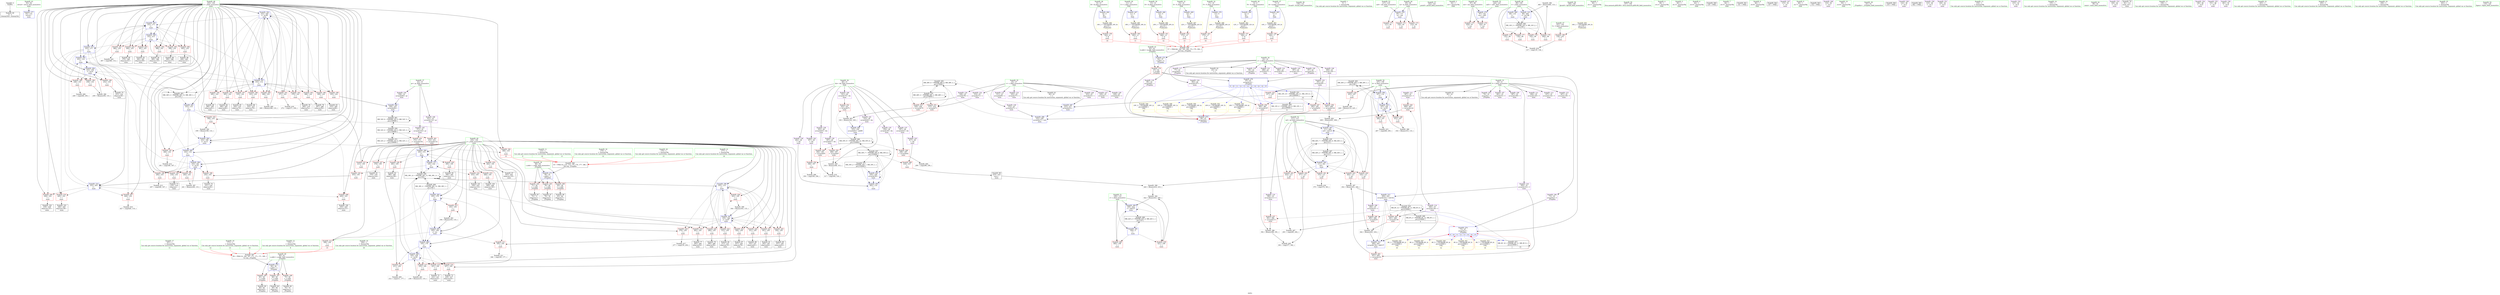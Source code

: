 digraph "SVFG" {
	label="SVFG";

	Node0x55ad69f01d30 [shape=record,color=grey,label="{NodeID: 0\nNullPtr}"];
	Node0x55ad69f01d30 -> Node0x55ad69f14400[style=solid];
	Node0x55ad69f22680 [shape=record,color=blue,label="{NodeID: 277\n93\<--114\nretval\<--\nmain\n}"];
	Node0x55ad69f163a0 [shape=record,color=red,label="{NodeID: 194\n295\<--103\n\<--i\nmain\n}"];
	Node0x55ad69f163a0 -> Node0x55ad69f15500[style=solid];
	Node0x55ad69f13e20 [shape=record,color=purple,label="{NodeID: 111\n404\<--19\narrayidx120\<--f\nmain\n}"];
	Node0x55ad69ef3a60 [shape=record,color=green,label="{NodeID: 28\n9\<--10\nB\<--B_field_insensitive\nGlob }"];
	Node0x55ad69ef3a60 -> Node0x55ad69f1a550[style=solid];
	Node0x55ad69ef3a60 -> Node0x55ad69f21ca0[style=solid];
	Node0x55ad69f54800 [shape=record,color=yellow,style=double,label="{NodeID: 554\n10V_7 = CSCHI(MR_10V_6)\npts\{240000 \}\nCS[]|{<s0>14}}"];
	Node0x55ad69f54800:s0 -> Node0x55ad69f224e0[style=dashed,color=red];
	Node0x55ad69f4c380 [shape=record,color=black,label="{NodeID: 471\nMR_50V_2 = PHI(MR_50V_7, MR_50V_1, )\npts\{310000 \}\n}"];
	Node0x55ad69f4c380 -> Node0x55ad69f23380[style=dashed];
	Node0x55ad69f4c380 -> Node0x55ad69f23520[style=dashed];
	Node0x55ad69f1cb50 [shape=record,color=grey,label="{NodeID: 388\n354 = Binary(353, 133, )\n}"];
	Node0x55ad69f1cb50 -> Node0x55ad69f23ba0[style=solid];
	Node0x55ad69f23d40 [shape=record,color=blue,label="{NodeID: 305\n103\<--171\ni\<--\nmain\n}"];
	Node0x55ad69f23d40 -> Node0x55ad69f16950[style=dashed];
	Node0x55ad69f23d40 -> Node0x55ad69f16a20[style=dashed];
	Node0x55ad69f23d40 -> Node0x55ad69f16af0[style=dashed];
	Node0x55ad69f23d40 -> Node0x55ad69f16bc0[style=dashed];
	Node0x55ad69f23d40 -> Node0x55ad69f16c90[style=dashed];
	Node0x55ad69f23d40 -> Node0x55ad69f16d60[style=dashed];
	Node0x55ad69f23d40 -> Node0x55ad69f23fb0[style=dashed];
	Node0x55ad69f23d40 -> Node0x55ad69f24150[style=dashed];
	Node0x55ad69f17a60 [shape=record,color=red,label="{NodeID: 222\n312\<--105\n\<--j\nmain\n}"];
	Node0x55ad69f17a60 -> Node0x55ad69f15840[style=solid];
	Node0x55ad69f19510 [shape=record,color=purple,label="{NodeID: 139\n307\<--28\narrayidx67\<--dis\nmain\n}"];
	Node0x55ad69f19510 -> Node0x55ad69f20f70[style=solid];
	Node0x55ad69ef69a0 [shape=record,color=green,label="{NodeID: 56\n130\<--131\nfscanf\<--fscanf_field_insensitive\n}"];
	Node0x55ad69f2d3c0 [shape=record,color=grey,label="{NodeID: 416\n375 = cmp(374, 363, )\n}"];
	Node0x55ad69f20f70 [shape=record,color=red,label="{NodeID: 250\n308\<--307\n\<--arrayidx67\nmain\n}"];
	Node0x55ad69f20f70 -> Node0x55ad69f1d5d0[style=solid];
	Node0x55ad69f1abd0 [shape=record,color=red,label="{NodeID: 167\n68\<--60\n\<--e.addr\n_Z3updiix\n}"];
	Node0x55ad69f1abd0 -> Node0x55ad69f14800[style=solid];
	Node0x55ad69f15840 [shape=record,color=black,label="{NodeID: 84\n313\<--312\nidxprom70\<--\nmain\n}"];
	Node0x55ad69f06c30 [shape=record,color=green,label="{NodeID: 1\n5\<--1\n\<--dummyObj\nCan only get source location for instruction, argument, global var or function.}"];
	Node0x55ad69f22750 [shape=record,color=blue,label="{NodeID: 278\n95\<--117\nin\<--call\nmain\n}"];
	Node0x55ad69f22750 -> Node0x55ad69f1af10[style=dashed];
	Node0x55ad69f22750 -> Node0x55ad69f1afe0[style=dashed];
	Node0x55ad69f22750 -> Node0x55ad69f1b0b0[style=dashed];
	Node0x55ad69f16470 [shape=record,color=red,label="{NodeID: 195\n305\<--103\n\<--i\nmain\n}"];
	Node0x55ad69f16470 -> Node0x55ad69f156a0[style=solid];
	Node0x55ad69f13ef0 [shape=record,color=purple,label="{NodeID: 112\n407\<--19\narrayidx122\<--f\nmain\n}"];
	Node0x55ad69f13ef0 -> Node0x55ad69f216c0[style=solid];
	Node0x55ad69ef3b60 [shape=record,color=green,label="{NodeID: 29\n11\<--12\nC\<--C_field_insensitive\nGlob }"];
	Node0x55ad69ef3b60 -> Node0x55ad69f1a620[style=solid];
	Node0x55ad69ef3b60 -> Node0x55ad69f21da0[style=solid];
	Node0x55ad69f3d480 [shape=record,color=black,label="{NodeID: 472\nMR_52V_2 = PHI(MR_52V_4, MR_52V_1, )\npts\{330000 \}\n}"];
	Node0x55ad69f3d480 -> Node0x55ad69f48280[style=dashed];
	Node0x55ad69f1ccd0 [shape=record,color=grey,label="{NodeID: 389\n226 = Binary(114, 225, )\n}"];
	Node0x55ad69f1ccd0 -> Node0x55ad69f22f70[style=solid];
	Node0x55ad69f23e10 [shape=record,color=blue,label="{NodeID: 306\n105\<--372\nj\<--\nmain\n}"];
	Node0x55ad69f23e10 -> Node0x55ad69f17e70[style=dashed];
	Node0x55ad69f23e10 -> Node0x55ad69f17f40[style=dashed];
	Node0x55ad69f23e10 -> Node0x55ad69f18010[style=dashed];
	Node0x55ad69f23e10 -> Node0x55ad69f180e0[style=dashed];
	Node0x55ad69f23e10 -> Node0x55ad69f20040[style=dashed];
	Node0x55ad69f23e10 -> Node0x55ad69f23e10[style=dashed];
	Node0x55ad69f23e10 -> Node0x55ad69f24220[style=dashed];
	Node0x55ad69f23e10 -> Node0x55ad69f47880[style=dashed];
	Node0x55ad69f17b30 [shape=record,color=red,label="{NodeID: 223\n326\<--105\n\<--j\nmain\n}"];
	Node0x55ad69f17b30 -> Node0x55ad69f15ab0[style=solid];
	Node0x55ad69f195e0 [shape=record,color=purple,label="{NodeID: 140\n321\<--28\narrayidx75\<--dis\nmain\n}"];
	Node0x55ad69f195e0 -> Node0x55ad69f21110[style=solid];
	Node0x55ad69f14210 [shape=record,color=green,label="{NodeID: 57\n142\<--143\nprintf\<--printf_field_insensitive\n}"];
	Node0x55ad69f2d540 [shape=record,color=grey,label="{NodeID: 417\n277 = cmp(276, 250, )\n}"];
	Node0x55ad69f21040 [shape=record,color=red,label="{NodeID: 251\n315\<--314\n\<--arrayidx71\nmain\n}"];
	Node0x55ad69f21040 -> Node0x55ad69f1d5d0[style=solid];
	Node0x55ad69f1aca0 [shape=record,color=red,label="{NodeID: 168\n75\<--60\n\<--e.addr\n_Z3updiix\n}"];
	Node0x55ad69f1aca0 -> Node0x55ad69f149a0[style=solid];
	Node0x55ad69f15910 [shape=record,color=black,label="{NodeID: 85\n320\<--319\nidxprom74\<--\nmain\n}"];
	Node0x55ad69f0c130 [shape=record,color=green,label="{NodeID: 2\n34\<--1\n.str\<--dummyObj\nGlob }"];
	Node0x55ad69f22820 [shape=record,color=blue,label="{NodeID: 279\n97\<--124\nout\<--call1\nmain\n}"];
	Node0x55ad69f22820 -> Node0x55ad69f1b180[style=dashed];
	Node0x55ad69f22820 -> Node0x55ad69f1b250[style=dashed];
	Node0x55ad69f16540 [shape=record,color=red,label="{NodeID: 196\n309\<--103\n\<--i\nmain\n}"];
	Node0x55ad69f16540 -> Node0x55ad69f15770[style=solid];
	Node0x55ad69f13fc0 [shape=record,color=purple,label="{NodeID: 113\n437\<--19\narrayidx134\<--f\nmain\n}"];
	Node0x55ad69ef3c60 [shape=record,color=green,label="{NodeID: 30\n13\<--14\nD\<--D_field_insensitive\nGlob }"];
	Node0x55ad69ef3c60 -> Node0x55ad69f1a6f0[style=solid];
	Node0x55ad69ef3c60 -> Node0x55ad69f21ea0[style=solid];
	Node0x55ad69f1ce50 [shape=record,color=grey,label="{NodeID: 390\n465 = Binary(464, 133, )\n}"];
	Node0x55ad69f1ce50 -> Node0x55ad69f24560[style=solid];
	Node0x55ad69f23ee0 [shape=record,color=blue,label="{NodeID: 307\n111\<--409\nmf\<--sub123\nmain\n}"];
	Node0x55ad69f23ee0 -> Node0x55ad69f40f80[style=dashed];
	Node0x55ad69f17c00 [shape=record,color=red,label="{NodeID: 224\n331\<--105\n\<--j\nmain\n}"];
	Node0x55ad69f17c00 -> Node0x55ad69f15b80[style=solid];
	Node0x55ad69f196b0 [shape=record,color=purple,label="{NodeID: 141\n333\<--28\narrayidx82\<--dis\nmain\n}"];
	Node0x55ad69f196b0 -> Node0x55ad69f23860[style=solid];
	Node0x55ad69f142a0 [shape=record,color=green,label="{NodeID: 58\n148\<--149\nfprintf\<--fprintf_field_insensitive\n}"];
	Node0x55ad69f2d6c0 [shape=record,color=grey,label="{NodeID: 418\n137 = cmp(135, 136, )\n}"];
	Node0x55ad69f21110 [shape=record,color=red,label="{NodeID: 252\n322\<--321\n\<--arrayidx75\nmain\n}"];
	Node0x55ad69f21110 -> Node0x55ad69f2c040[style=solid];
	Node0x55ad69f1ad70 [shape=record,color=red,label="{NodeID: 169\n85\<--60\n\<--e.addr\n_Z3updiix\n}"];
	Node0x55ad69f1ad70 -> Node0x55ad69f14c10[style=solid];
	Node0x55ad69f159e0 [shape=record,color=black,label="{NodeID: 86\n324\<--323\nidxprom76\<--\nmain\n}"];
	Node0x55ad69ef4bb0 [shape=record,color=green,label="{NodeID: 3\n36\<--1\n.str.1\<--dummyObj\nGlob }"];
	Node0x55ad69f228f0 [shape=record,color=blue,label="{NodeID: 280\n99\<--133\nt\<--\nmain\n}"];
	Node0x55ad69f228f0 -> Node0x55ad69f49680[style=dashed];
	Node0x55ad69f16610 [shape=record,color=red,label="{NodeID: 197\n319\<--103\n\<--i\nmain\n}"];
	Node0x55ad69f16610 -> Node0x55ad69f15910[style=solid];
	Node0x55ad69f14090 [shape=record,color=purple,label="{NodeID: 114\n440\<--19\narrayidx136\<--f\nmain\n}"];
	Node0x55ad69f14090 -> Node0x55ad69f21930[style=solid];
	Node0x55ad69f14090 -> Node0x55ad69f242f0[style=solid];
	Node0x55ad69ef3d60 [shape=record,color=green,label="{NodeID: 31\n15\<--16\nE\<--E_field_insensitive\nGlob }"];
	Node0x55ad69ef3d60 -> Node0x55ad69f1a7c0[style=solid];
	Node0x55ad69ef3d60 -> Node0x55ad69f21fa0[style=solid];
	Node0x55ad69f1cfd0 [shape=record,color=grey,label="{NodeID: 391\n442 = Binary(441, 434, )\n}"];
	Node0x55ad69f1cfd0 -> Node0x55ad69f242f0[style=solid];
	Node0x55ad69f23fb0 [shape=record,color=blue,label="{NodeID: 308\n103\<--413\ni\<--\nmain\n}"];
	Node0x55ad69f23fb0 -> Node0x55ad69f16950[style=dashed];
	Node0x55ad69f23fb0 -> Node0x55ad69f16a20[style=dashed];
	Node0x55ad69f23fb0 -> Node0x55ad69f16af0[style=dashed];
	Node0x55ad69f23fb0 -> Node0x55ad69f16bc0[style=dashed];
	Node0x55ad69f23fb0 -> Node0x55ad69f16c90[style=dashed];
	Node0x55ad69f23fb0 -> Node0x55ad69f16d60[style=dashed];
	Node0x55ad69f23fb0 -> Node0x55ad69f23fb0[style=dashed];
	Node0x55ad69f23fb0 -> Node0x55ad69f24150[style=dashed];
	Node0x55ad69f17cd0 [shape=record,color=red,label="{NodeID: 225\n336\<--105\n\<--j\nmain\n}"];
	Node0x55ad69f17cd0 -> Node0x55ad69f15c50[style=solid];
	Node0x55ad69f19780 [shape=record,color=purple,label="{NodeID: 142\n357\<--28\n\<--dis\nmain\n}"];
	Node0x55ad69f19780 -> Node0x55ad69f212b0[style=solid];
	Node0x55ad69f14330 [shape=record,color=green,label="{NodeID: 59\n157\<--158\nllvm.memset.p0i8.i64\<--llvm.memset.p0i8.i64_field_insensitive\n}"];
	Node0x55ad69f2d840 [shape=record,color=grey,label="{NodeID: 419\n272 = cmp(271, 250, )\n}"];
	Node0x55ad69f211e0 [shape=record,color=red,label="{NodeID: 253\n329\<--328\n\<--arrayidx79\nmain\n}"];
	Node0x55ad69f211e0 -> Node0x55ad69f2c040[style=solid];
	Node0x55ad69f1ae40 [shape=record,color=red,label="{NodeID: 170\n67\<--62\n\<--k.addr\n_Z3updiix\n}"];
	Node0x55ad69f1ae40 -> Node0x55ad69f22410[style=solid];
	Node0x55ad69f1ae40 -> Node0x55ad69f224e0[style=solid];
	Node0x55ad69f1ae40 -> Node0x55ad69f225b0[style=solid];
	Node0x55ad69f15ab0 [shape=record,color=black,label="{NodeID: 87\n327\<--326\nidxprom78\<--\nmain\n}"];
	Node0x55ad69ef5240 [shape=record,color=green,label="{NodeID: 4\n38\<--1\n.str.2\<--dummyObj\nGlob }"];
	Node0x55ad69f229c0 [shape=record,color=blue,label="{NodeID: 281\n103\<--133\ni\<--\nmain\n}"];
	Node0x55ad69f229c0 -> Node0x55ad69f1b730[style=dashed];
	Node0x55ad69f229c0 -> Node0x55ad69f1b800[style=dashed];
	Node0x55ad69f229c0 -> Node0x55ad69f1b8d0[style=dashed];
	Node0x55ad69f229c0 -> Node0x55ad69f22c30[style=dashed];
	Node0x55ad69f229c0 -> Node0x55ad69f22d00[style=dashed];
	Node0x55ad69f166e0 [shape=record,color=red,label="{NodeID: 198\n323\<--103\n\<--i\nmain\n}"];
	Node0x55ad69f166e0 -> Node0x55ad69f159e0[style=solid];
	Node0x55ad69f14160 [shape=record,color=purple,label="{NodeID: 115\n447\<--19\narrayidx139\<--f\nmain\n}"];
	Node0x55ad69ef3e60 [shape=record,color=green,label="{NodeID: 32\n17\<--18\nF\<--F_field_insensitive\nGlob }"];
	Node0x55ad69ef3e60 -> Node0x55ad69f1a890[style=solid];
	Node0x55ad69ef3e60 -> Node0x55ad69f220a0[style=solid];
	Node0x55ad69f1d150 [shape=record,color=grey,label="{NodeID: 392\n199 = Binary(198, 133, )\n}"];
	Node0x55ad69f1d150 -> Node0x55ad69f22c30[style=solid];
	Node0x55ad69f24080 [shape=record,color=blue,label="{NodeID: 309\n109\<--422\nr\<--add127\nmain\n}"];
	Node0x55ad69f24080 -> Node0x55ad69f20680[style=dashed];
	Node0x55ad69f24080 -> Node0x55ad69f20750[style=dashed];
	Node0x55ad69f24080 -> Node0x55ad69f24080[style=dashed];
	Node0x55ad69f24080 -> Node0x55ad69f4aa80[style=dashed];
	Node0x55ad69f17da0 [shape=record,color=red,label="{NodeID: 226\n343\<--105\n\<--j\nmain\n}"];
	Node0x55ad69f17da0 -> Node0x55ad69f1dbd0[style=solid];
	Node0x55ad69f19850 [shape=record,color=purple,label="{NodeID: 143\n417\<--28\n\<--dis\nmain\n}"];
	Node0x55ad69f19850 -> Node0x55ad69f21790[style=solid];
	Node0x55ad69f14400 [shape=record,color=black,label="{NodeID: 60\n2\<--3\ndummyVal\<--dummyVal\n}"];
	Node0x55ad69f2d9c0 [shape=record,color=grey,label="{NodeID: 420\n367 = cmp(366, 114, )\n}"];
	Node0x55ad69f212b0 [shape=record,color=red,label="{NodeID: 254\n358\<--357\n\<--\nmain\n}"];
	Node0x55ad69f212b0 -> Node0x55ad69f2c4c0[style=solid];
	Node0x55ad69f1af10 [shape=record,color=red,label="{NodeID: 171\n127\<--95\n\<--in\nmain\n}"];
	Node0x55ad69f15b80 [shape=record,color=black,label="{NodeID: 88\n332\<--331\nidxprom81\<--\nmain\n}"];
	Node0x55ad69f12ef0 [shape=record,color=green,label="{NodeID: 5\n40\<--1\n.str.3\<--dummyObj\nGlob }"];
	Node0x55ad69f22a90 [shape=record,color=blue,label="{NodeID: 282\n105\<--170\nj\<--\nmain\n}"];
	Node0x55ad69f22a90 -> Node0x55ad69f17170[style=dashed];
	Node0x55ad69f22a90 -> Node0x55ad69f17240[style=dashed];
	Node0x55ad69f22a90 -> Node0x55ad69f17310[style=dashed];
	Node0x55ad69f22a90 -> Node0x55ad69f22a90[style=dashed];
	Node0x55ad69f22a90 -> Node0x55ad69f22b60[style=dashed];
	Node0x55ad69f22a90 -> Node0x55ad69f22dd0[style=dashed];
	Node0x55ad69f22a90 -> Node0x55ad69f47880[style=dashed];
	Node0x55ad69f167b0 [shape=record,color=red,label="{NodeID: 199\n335\<--103\n\<--i\nmain\n}"];
	Node0x55ad69f167b0 -> Node0x55ad69f23930[style=solid];
	Node0x55ad69f18260 [shape=record,color=purple,label="{NodeID: 116\n450\<--19\narrayidx141\<--f\nmain\n}"];
	Node0x55ad69f18260 -> Node0x55ad69f21a00[style=solid];
	Node0x55ad69f18260 -> Node0x55ad69f243c0[style=solid];
	Node0x55ad69ef3f60 [shape=record,color=green,label="{NodeID: 33\n19\<--21\nf\<--f_field_insensitive\nGlob }"];
	Node0x55ad69ef3f60 -> Node0x55ad69f14500[style=solid];
	Node0x55ad69ef3f60 -> Node0x55ad69f13940[style=solid];
	Node0x55ad69ef3f60 -> Node0x55ad69f13a10[style=solid];
	Node0x55ad69ef3f60 -> Node0x55ad69f13ae0[style=solid];
	Node0x55ad69ef3f60 -> Node0x55ad69f13bb0[style=solid];
	Node0x55ad69ef3f60 -> Node0x55ad69f13c80[style=solid];
	Node0x55ad69ef3f60 -> Node0x55ad69f13d50[style=solid];
	Node0x55ad69ef3f60 -> Node0x55ad69f13e20[style=solid];
	Node0x55ad69ef3f60 -> Node0x55ad69f13ef0[style=solid];
	Node0x55ad69ef3f60 -> Node0x55ad69f13fc0[style=solid];
	Node0x55ad69ef3f60 -> Node0x55ad69f14090[style=solid];
	Node0x55ad69ef3f60 -> Node0x55ad69f14160[style=solid];
	Node0x55ad69ef3f60 -> Node0x55ad69f18260[style=solid];
	Node0x55ad69f6d720 [shape=record,color=black,label="{NodeID: 559\n57 = PHI(160, 162, 165, 168, 172, 175, 190, )\n2nd arg _Z3updiix }"];
	Node0x55ad69f6d720 -> Node0x55ad69f22340[style=solid];
	Node0x55ad69f1d2d0 [shape=record,color=grey,label="{NodeID: 393\n194 = Binary(193, 133, )\n}"];
	Node0x55ad69f1d2d0 -> Node0x55ad69f22b60[style=solid];
	Node0x55ad69f24150 [shape=record,color=blue,label="{NodeID: 310\n103\<--171\ni\<--\nmain\n}"];
	Node0x55ad69f24150 -> Node0x55ad69f16e30[style=dashed];
	Node0x55ad69f24150 -> Node0x55ad69f16f00[style=dashed];
	Node0x55ad69f24150 -> Node0x55ad69f16fd0[style=dashed];
	Node0x55ad69f24150 -> Node0x55ad69f170a0[style=dashed];
	Node0x55ad69f24150 -> Node0x55ad69f232b0[style=dashed];
	Node0x55ad69f24150 -> Node0x55ad69f24490[style=dashed];
	Node0x55ad69f17e70 [shape=record,color=red,label="{NodeID: 227\n378\<--105\n\<--j\nmain\n}"];
	Node0x55ad69f17e70 -> Node0x55ad69f15df0[style=solid];
	Node0x55ad69f19920 [shape=record,color=purple,label="{NodeID: 144\n338\<--32\narrayidx84\<--pr\nmain\n}"];
	Node0x55ad69f19920 -> Node0x55ad69f23930[style=solid];
	Node0x55ad69f14500 [shape=record,color=black,label="{NodeID: 61\n20\<--19\n\<--f\nCan only get source location for instruction, argument, global var or function.}"];
	Node0x55ad69f21380 [shape=record,color=red,label="{NodeID: 255\n372\<--371\n\<--arrayidx102\nmain\n}"];
	Node0x55ad69f21380 -> Node0x55ad69f23e10[style=solid];
	Node0x55ad69f1afe0 [shape=record,color=red,label="{NodeID: 172\n150\<--95\n\<--in\nmain\n}"];
	Node0x55ad69f15c50 [shape=record,color=black,label="{NodeID: 89\n337\<--336\nidxprom83\<--\nmain\n}"];
	Node0x55ad69ef53d0 [shape=record,color=green,label="{NodeID: 6\n42\<--1\n.str.4\<--dummyObj\nGlob }"];
	Node0x55ad69f22b60 [shape=record,color=blue,label="{NodeID: 283\n105\<--194\nj\<--inc\nmain\n}"];
	Node0x55ad69f22b60 -> Node0x55ad69f17170[style=dashed];
	Node0x55ad69f22b60 -> Node0x55ad69f17240[style=dashed];
	Node0x55ad69f22b60 -> Node0x55ad69f17310[style=dashed];
	Node0x55ad69f22b60 -> Node0x55ad69f22a90[style=dashed];
	Node0x55ad69f22b60 -> Node0x55ad69f22b60[style=dashed];
	Node0x55ad69f22b60 -> Node0x55ad69f22dd0[style=dashed];
	Node0x55ad69f22b60 -> Node0x55ad69f47880[style=dashed];
	Node0x55ad69f16880 [shape=record,color=red,label="{NodeID: 200\n348\<--103\n\<--i\nmain\n}"];
	Node0x55ad69f16880 -> Node0x55ad69f1dd50[style=solid];
	Node0x55ad69f18330 [shape=record,color=purple,label="{NodeID: 117\n77\<--22\narrayidx4\<--c\n_Z3updiix\n}"];
	Node0x55ad69ef4060 [shape=record,color=green,label="{NodeID: 34\n22\<--24\nc\<--c_field_insensitive\nGlob }"];
	Node0x55ad69ef4060 -> Node0x55ad69f14600[style=solid];
	Node0x55ad69ef4060 -> Node0x55ad69f18330[style=solid];
	Node0x55ad69ef4060 -> Node0x55ad69f18400[style=solid];
	Node0x55ad69ef4060 -> Node0x55ad69f184d0[style=solid];
	Node0x55ad69ef4060 -> Node0x55ad69f185a0[style=solid];
	Node0x55ad69ef4060 -> Node0x55ad69f18670[style=solid];
	Node0x55ad69ef4060 -> Node0x55ad69f18740[style=solid];
	Node0x55ad69ef4060 -> Node0x55ad69f18810[style=solid];
	Node0x55ad69ef4060 -> Node0x55ad69f188e0[style=solid];
	Node0x55ad69ef4060 -> Node0x55ad69f189b0[style=solid];
	Node0x55ad69ef4060 -> Node0x55ad69f18a80[style=solid];
	Node0x55ad69f6e4d0 [shape=record,color=black,label="{NodeID: 560\n129 = PHI()\n}"];
	Node0x55ad69f1d450 [shape=record,color=grey,label="{NodeID: 394\n422 = Binary(421, 420, )\n}"];
	Node0x55ad69f1d450 -> Node0x55ad69f24080[style=solid];
	Node0x55ad69f24220 [shape=record,color=blue,label="{NodeID: 311\n105\<--432\nj\<--\nmain\n}"];
	Node0x55ad69f24220 -> Node0x55ad69f200d0[style=dashed];
	Node0x55ad69f24220 -> Node0x55ad69f201a0[style=dashed];
	Node0x55ad69f24220 -> Node0x55ad69f20270[style=dashed];
	Node0x55ad69f24220 -> Node0x55ad69f24220[style=dashed];
	Node0x55ad69f24220 -> Node0x55ad69f47880[style=dashed];
	Node0x55ad69f17f40 [shape=record,color=red,label="{NodeID: 228\n385\<--105\n\<--j\nmain\n}"];
	Node0x55ad69f17f40 -> Node0x55ad69f15f90[style=solid];
	Node0x55ad69f199f0 [shape=record,color=purple,label="{NodeID: 145\n371\<--32\narrayidx102\<--pr\nmain\n}"];
	Node0x55ad69f199f0 -> Node0x55ad69f21380[style=solid];
	Node0x55ad69f14600 [shape=record,color=black,label="{NodeID: 62\n23\<--22\n\<--c\nCan only get source location for instruction, argument, global var or function.}"];
	Node0x55ad69eee410 [shape=record,color=black,label="{NodeID: 422\nMR_10V_10 = PHI(MR_10V_11, MR_10V_9, )\npts\{240000 \}\n|{|<s5>15}}"];
	Node0x55ad69eee410 -> Node0x55ad69f20d00[style=dashed];
	Node0x55ad69eee410 -> Node0x55ad69f21450[style=dashed];
	Node0x55ad69eee410 -> Node0x55ad69f215f0[style=dashed];
	Node0x55ad69eee410 -> Node0x55ad69eee410[style=dashed];
	Node0x55ad69eee410 -> Node0x55ad69f4b980[style=dashed];
	Node0x55ad69eee410:s5 -> Node0x55ad69f224e0[style=dashed,color=red];
	Node0x55ad69f21450 [shape=record,color=red,label="{NodeID: 256\n384\<--383\n\<--arrayidx107\nmain\n}"];
	Node0x55ad69f21450 -> Node0x55ad69f1c850[style=solid];
	Node0x55ad69f1b0b0 [shape=record,color=red,label="{NodeID: 173\n214\<--95\n\<--in\nmain\n}"];
	Node0x55ad69f15d20 [shape=record,color=black,label="{NodeID: 90\n370\<--369\nidxprom101\<--\nmain\n}"];
	Node0x55ad69ef5460 [shape=record,color=green,label="{NodeID: 7\n44\<--1\n.str.5\<--dummyObj\nGlob }"];
	Node0x55ad69f45a80 [shape=record,color=black,label="{NodeID: 450\nMR_48V_4 = PHI(MR_48V_6, MR_48V_3, )\npts\{270000 \}\n}"];
	Node0x55ad69f45a80 -> Node0x55ad69f21040[style=dashed];
	Node0x55ad69f45a80 -> Node0x55ad69f211e0[style=dashed];
	Node0x55ad69f45a80 -> Node0x55ad69f22ea0[style=dashed];
	Node0x55ad69f45a80 -> Node0x55ad69f45a80[style=dashed];
	Node0x55ad69f45a80 -> Node0x55ad69f4be80[style=dashed];
	Node0x55ad69f22c30 [shape=record,color=blue,label="{NodeID: 284\n103\<--199\ni\<--inc13\nmain\n}"];
	Node0x55ad69f22c30 -> Node0x55ad69f1b730[style=dashed];
	Node0x55ad69f22c30 -> Node0x55ad69f1b800[style=dashed];
	Node0x55ad69f22c30 -> Node0x55ad69f1b8d0[style=dashed];
	Node0x55ad69f22c30 -> Node0x55ad69f22c30[style=dashed];
	Node0x55ad69f22c30 -> Node0x55ad69f22d00[style=dashed];
	Node0x55ad69f16950 [shape=record,color=red,label="{NodeID: 201\n366\<--103\n\<--i\nmain\n}"];
	Node0x55ad69f16950 -> Node0x55ad69f2d9c0[style=solid];
	Node0x55ad69f18400 [shape=record,color=purple,label="{NodeID: 118\n80\<--22\narrayidx6\<--c\n_Z3updiix\n}"];
	Node0x55ad69f18400 -> Node0x55ad69f224e0[style=solid];
	Node0x55ad69ef4160 [shape=record,color=green,label="{NodeID: 35\n25\<--27\nv\<--v_field_insensitive\nGlob }"];
	Node0x55ad69ef4160 -> Node0x55ad69f14700[style=solid];
	Node0x55ad69ef4160 -> Node0x55ad69f18b50[style=solid];
	Node0x55ad69ef4160 -> Node0x55ad69f18c20[style=solid];
	Node0x55ad69ef4160 -> Node0x55ad69f18cf0[style=solid];
	Node0x55ad69ef4160 -> Node0x55ad69f18dc0[style=solid];
	Node0x55ad69ef4160 -> Node0x55ad69f18e90[style=solid];
	Node0x55ad69ef4160 -> Node0x55ad69f18f60[style=solid];
	Node0x55ad69ef4160 -> Node0x55ad69f19030[style=solid];
	Node0x55ad69ef4160 -> Node0x55ad69f19100[style=solid];
	Node0x55ad69f6e5d0 [shape=record,color=black,label="{NodeID: 561\n141 = PHI()\n}"];
	Node0x55ad69f1d5d0 [shape=record,color=grey,label="{NodeID: 395\n316 = Binary(308, 315, )\n}"];
	Node0x55ad69f1d5d0 -> Node0x55ad69f2d0c0[style=solid];
	Node0x55ad69f242f0 [shape=record,color=blue,label="{NodeID: 312\n440\<--442\narrayidx136\<--add137\nmain\n}"];
	Node0x55ad69f242f0 -> Node0x55ad69f21a00[style=dashed];
	Node0x55ad69f242f0 -> Node0x55ad69f243c0[style=dashed];
	Node0x55ad69f18010 [shape=record,color=red,label="{NodeID: 229\n395\<--105\n\<--j\nmain\n}"];
	Node0x55ad69f18010 -> Node0x55ad69f16130[style=solid];
	Node0x55ad69f19ac0 [shape=record,color=purple,label="{NodeID: 146\n431\<--32\narrayidx132\<--pr\nmain\n}"];
	Node0x55ad69f19ac0 -> Node0x55ad69f21860[style=solid];
	Node0x55ad69f14700 [shape=record,color=black,label="{NodeID: 63\n26\<--25\n\<--v\nCan only get source location for instruction, argument, global var or function.}"];
	Node0x55ad69f3cf80 [shape=record,color=black,label="{NodeID: 423\nMR_8V_10 = PHI(MR_8V_11, MR_8V_9, )\npts\{210000 \}\n|{|<s2>15}}"];
	Node0x55ad69f3cf80 -> Node0x55ad69f3cf80[style=dashed];
	Node0x55ad69f3cf80 -> Node0x55ad69f3f180[style=dashed];
	Node0x55ad69f3cf80:s2 -> Node0x55ad69f22410[style=dashed,color=red];
	Node0x55ad69f21520 [shape=record,color=red,label="{NodeID: 257\n391\<--390\n\<--arrayidx111\nmain\n}"];
	Node0x55ad69f21520 -> Node0x55ad69f1c850[style=solid];
	Node0x55ad69f1b180 [shape=record,color=red,label="{NodeID: 174\n144\<--97\n\<--out\nmain\n}"];
	Node0x55ad69f15df0 [shape=record,color=black,label="{NodeID: 91\n379\<--378\nidxprom104\<--\nmain\n}"];
	Node0x55ad69ef54f0 [shape=record,color=green,label="{NodeID: 8\n46\<--1\n.str.6\<--dummyObj\nGlob }"];
	Node0x55ad69f22d00 [shape=record,color=blue,label="{NodeID: 285\n103\<--133\ni\<--\nmain\n}"];
	Node0x55ad69f22d00 -> Node0x55ad69f1b9a0[style=dashed];
	Node0x55ad69f22d00 -> Node0x55ad69f1ba70[style=dashed];
	Node0x55ad69f22d00 -> Node0x55ad69f1bb40[style=dashed];
	Node0x55ad69f22d00 -> Node0x55ad69f1bc10[style=dashed];
	Node0x55ad69f22d00 -> Node0x55ad69f23110[style=dashed];
	Node0x55ad69f22d00 -> Node0x55ad69f232b0[style=dashed];
	Node0x55ad69f16a20 [shape=record,color=red,label="{NodeID: 202\n369\<--103\n\<--i\nmain\n}"];
	Node0x55ad69f16a20 -> Node0x55ad69f15d20[style=solid];
	Node0x55ad69f184d0 [shape=record,color=purple,label="{NodeID: 119\n84\<--22\narrayidx8\<--c\n_Z3updiix\n}"];
	Node0x55ad69ef4260 [shape=record,color=green,label="{NodeID: 36\n28\<--31\ndis\<--dis_field_insensitive\nGlob }"];
	Node0x55ad69ef4260 -> Node0x55ad69f191d0[style=solid];
	Node0x55ad69ef4260 -> Node0x55ad69f192a0[style=solid];
	Node0x55ad69ef4260 -> Node0x55ad69f19370[style=solid];
	Node0x55ad69ef4260 -> Node0x55ad69f19440[style=solid];
	Node0x55ad69ef4260 -> Node0x55ad69f19510[style=solid];
	Node0x55ad69ef4260 -> Node0x55ad69f195e0[style=solid];
	Node0x55ad69ef4260 -> Node0x55ad69f196b0[style=solid];
	Node0x55ad69ef4260 -> Node0x55ad69f19780[style=solid];
	Node0x55ad69ef4260 -> Node0x55ad69f19850[style=solid];
	Node0x55ad69f6e870 [shape=record,color=black,label="{NodeID: 562\n147 = PHI()\n}"];
	Node0x55ad69f1d750 [shape=record,color=grey,label="{NodeID: 396\n259 = Binary(258, 133, )\n}"];
	Node0x55ad69f1d750 -> Node0x55ad69f23450[style=solid];
	Node0x55ad69f243c0 [shape=record,color=blue,label="{NodeID: 313\n450\<--452\narrayidx141\<--sub142\nmain\n}"];
	Node0x55ad69f243c0 -> Node0x55ad69f21930[style=dashed];
	Node0x55ad69f243c0 -> Node0x55ad69f242f0[style=dashed];
	Node0x55ad69f243c0 -> Node0x55ad69f3f180[style=dashed];
	Node0x55ad69f180e0 [shape=record,color=red,label="{NodeID: 230\n402\<--105\n\<--j\nmain\n}"];
	Node0x55ad69f180e0 -> Node0x55ad69f132c0[style=solid];
	Node0x55ad69f19b90 [shape=record,color=purple,label="{NodeID: 147\n115\<--34\n\<--.str\nmain\n}"];
	Node0x55ad69f14800 [shape=record,color=black,label="{NodeID: 64\n69\<--68\nidxprom\<--\n_Z3updiix\n}"];
	Node0x55ad69f215f0 [shape=record,color=red,label="{NodeID: 258\n401\<--400\n\<--arrayidx118\nmain\n}"];
	Node0x55ad69f215f0 -> Node0x55ad69f2bec0[style=solid];
	Node0x55ad69f1b250 [shape=record,color=red,label="{NodeID: 175\n459\<--97\n\<--out\nmain\n}"];
	Node0x55ad69f15ec0 [shape=record,color=black,label="{NodeID: 92\n382\<--381\nidxprom106\<--\nmain\n}"];
	Node0x55ad69ef5580 [shape=record,color=green,label="{NodeID: 9\n48\<--1\n.str.7\<--dummyObj\nGlob }"];
	Node0x55ad69f22dd0 [shape=record,color=blue,label="{NodeID: 286\n105\<--170\nj\<--\nmain\n}"];
	Node0x55ad69f22dd0 -> Node0x55ad69f173e0[style=dashed];
	Node0x55ad69f22dd0 -> Node0x55ad69f174b0[style=dashed];
	Node0x55ad69f22dd0 -> Node0x55ad69f17580[style=dashed];
	Node0x55ad69f22dd0 -> Node0x55ad69f17650[style=dashed];
	Node0x55ad69f22dd0 -> Node0x55ad69f22dd0[style=dashed];
	Node0x55ad69f22dd0 -> Node0x55ad69f23040[style=dashed];
	Node0x55ad69f22dd0 -> Node0x55ad69f47880[style=dashed];
	Node0x55ad69f16af0 [shape=record,color=red,label="{NodeID: 203\n381\<--103\n\<--i\nmain\n}"];
	Node0x55ad69f16af0 -> Node0x55ad69f15ec0[style=solid];
	Node0x55ad69f185a0 [shape=record,color=purple,label="{NodeID: 120\n87\<--22\narrayidx10\<--c\n_Z3updiix\n}"];
	Node0x55ad69f185a0 -> Node0x55ad69f225b0[style=solid];
	Node0x55ad69ef4360 [shape=record,color=green,label="{NodeID: 37\n32\<--33\npr\<--pr_field_insensitive\nGlob }"];
	Node0x55ad69ef4360 -> Node0x55ad69f19920[style=solid];
	Node0x55ad69ef4360 -> Node0x55ad69f199f0[style=solid];
	Node0x55ad69ef4360 -> Node0x55ad69f19ac0[style=solid];
	Node0x55ad69f6e970 [shape=record,color=black,label="{NodeID: 563\n152 = PHI()\n}"];
	Node0x55ad69f1d8d0 [shape=record,color=grey,label="{NodeID: 397\n452 = Binary(451, 444, )\n}"];
	Node0x55ad69f1d8d0 -> Node0x55ad69f243c0[style=solid];
	Node0x55ad69f24490 [shape=record,color=blue,label="{NodeID: 314\n103\<--455\ni\<--\nmain\n}"];
	Node0x55ad69f24490 -> Node0x55ad69f16e30[style=dashed];
	Node0x55ad69f24490 -> Node0x55ad69f16f00[style=dashed];
	Node0x55ad69f24490 -> Node0x55ad69f16fd0[style=dashed];
	Node0x55ad69f24490 -> Node0x55ad69f170a0[style=dashed];
	Node0x55ad69f24490 -> Node0x55ad69f232b0[style=dashed];
	Node0x55ad69f24490 -> Node0x55ad69f24490[style=dashed];
	Node0x55ad69f20040 [shape=record,color=red,label="{NodeID: 231\n413\<--105\n\<--j\nmain\n}"];
	Node0x55ad69f20040 -> Node0x55ad69f23fb0[style=solid];
	Node0x55ad69f19c60 [shape=record,color=purple,label="{NodeID: 148\n116\<--36\n\<--.str.1\nmain\n}"];
	Node0x55ad69f148d0 [shape=record,color=black,label="{NodeID: 65\n72\<--71\nidxprom1\<--\n_Z3updiix\n}"];
	Node0x55ad69f216c0 [shape=record,color=red,label="{NodeID: 259\n408\<--407\n\<--arrayidx122\nmain\n}"];
	Node0x55ad69f216c0 -> Node0x55ad69f2bec0[style=solid];
	Node0x55ad69f1b320 [shape=record,color=red,label="{NodeID: 176\n135\<--99\n\<--t\nmain\n}"];
	Node0x55ad69f1b320 -> Node0x55ad69f2d6c0[style=solid];
	Node0x55ad69f15f90 [shape=record,color=black,label="{NodeID: 93\n386\<--385\nidxprom108\<--\nmain\n}"];
	Node0x55ad69ef5610 [shape=record,color=green,label="{NodeID: 10\n50\<--1\n.str.8\<--dummyObj\nGlob }"];
	Node0x55ad69f22ea0 [shape=record,color=blue,label="{NodeID: 287\n223\<--217\narrayidx23\<--\nmain\n}"];
	Node0x55ad69f22ea0 -> Node0x55ad69f22f70[style=dashed];
	Node0x55ad69f16bc0 [shape=record,color=red,label="{NodeID: 204\n388\<--103\n\<--i\nmain\n}"];
	Node0x55ad69f16bc0 -> Node0x55ad69f16060[style=solid];
	Node0x55ad69f18670 [shape=record,color=purple,label="{NodeID: 121\n288\<--22\narrayidx57\<--c\nmain\n}"];
	Node0x55ad69ef4460 [shape=record,color=green,label="{NodeID: 38\n52\<--53\n_Z3updiix\<--_Z3updiix_field_insensitive\n}"];
	Node0x55ad69f6ea70 [shape=record,color=black,label="{NodeID: 564\n216 = PHI()\n}"];
	Node0x55ad69f1da50 [shape=record,color=grey,label="{NodeID: 398\n420 = Binary(416, 419, )\n}"];
	Node0x55ad69f1da50 -> Node0x55ad69f1d450[style=solid];
	Node0x55ad69f24560 [shape=record,color=blue,label="{NodeID: 315\n99\<--465\nt\<--inc148\nmain\n}"];
	Node0x55ad69f24560 -> Node0x55ad69f49680[style=dashed];
	Node0x55ad69f200d0 [shape=record,color=red,label="{NodeID: 232\n435\<--105\n\<--j\nmain\n}"];
	Node0x55ad69f200d0 -> Node0x55ad69f13600[style=solid];
	Node0x55ad69f19d30 [shape=record,color=purple,label="{NodeID: 149\n122\<--38\n\<--.str.2\nmain\n}"];
	Node0x55ad69f149a0 [shape=record,color=black,label="{NodeID: 66\n76\<--75\nidxprom3\<--\n_Z3updiix\n}"];
	Node0x55ad69f21790 [shape=record,color=red,label="{NodeID: 260\n418\<--417\n\<--\nmain\n}"];
	Node0x55ad69f21790 -> Node0x55ad69f13460[style=solid];
	Node0x55ad69f1b3f0 [shape=record,color=red,label="{NodeID: 177\n139\<--99\n\<--t\nmain\n}"];
	Node0x55ad69f16060 [shape=record,color=black,label="{NodeID: 94\n389\<--388\nidxprom110\<--\nmain\n}"];
	Node0x55ad69ef56a0 [shape=record,color=green,label="{NodeID: 11\n114\<--1\n\<--dummyObj\nCan only get source location for instruction, argument, global var or function.|{<s0>9|<s1>10|<s2>11}}"];
	Node0x55ad69ef56a0:s0 -> Node0x55ad69f6ec70[style=solid,color=red];
	Node0x55ad69ef56a0:s1 -> Node0x55ad69f6ec70[style=solid,color=red];
	Node0x55ad69ef56a0:s2 -> Node0x55ad69f6ec70[style=solid,color=red];
	Node0x55ad69f22f70 [shape=record,color=blue,label="{NodeID: 288\n232\<--226\narrayidx27\<--sub\nmain\n}"];
	Node0x55ad69f22f70 -> Node0x55ad69f45a80[style=dashed];
	Node0x55ad69f16c90 [shape=record,color=red,label="{NodeID: 205\n398\<--103\n\<--i\nmain\n}"];
	Node0x55ad69f16c90 -> Node0x55ad69f131f0[style=solid];
	Node0x55ad69f18740 [shape=record,color=purple,label="{NodeID: 122\n291\<--22\narrayidx59\<--c\nmain\n}"];
	Node0x55ad69f18740 -> Node0x55ad69f20d00[style=solid];
	Node0x55ad69ef5b70 [shape=record,color=green,label="{NodeID: 39\n58\<--59\ns.addr\<--s.addr_field_insensitive\n_Z3updiix\n}"];
	Node0x55ad69ef5b70 -> Node0x55ad69f1a960[style=solid];
	Node0x55ad69ef5b70 -> Node0x55ad69f1aa30[style=solid];
	Node0x55ad69ef5b70 -> Node0x55ad69f1ab00[style=solid];
	Node0x55ad69ef5b70 -> Node0x55ad69f221a0[style=solid];
	Node0x55ad69f6eb70 [shape=record,color=black,label="{NodeID: 565\n462 = PHI()\n}"];
	Node0x55ad69f4f830 [shape=record,color=yellow,style=double,label="{NodeID: 482\n12V_1 = ENCHI(MR_12V_0)\npts\{6 \}\nFun[main]}"];
	Node0x55ad69f4f830 -> Node0x55ad69f1a3b0[style=dashed];
	Node0x55ad69f1dbd0 [shape=record,color=grey,label="{NodeID: 399\n344 = Binary(343, 133, )\n}"];
	Node0x55ad69f1dbd0 -> Node0x55ad69f23a00[style=solid];
	Node0x55ad69f201a0 [shape=record,color=red,label="{NodeID: 233\n448\<--105\n\<--j\nmain\n}"];
	Node0x55ad69f201a0 -> Node0x55ad69f13870[style=solid];
	Node0x55ad69f19e00 [shape=record,color=purple,label="{NodeID: 150\n123\<--40\n\<--.str.3\nmain\n}"];
	Node0x55ad69f14a70 [shape=record,color=black,label="{NodeID: 67\n79\<--78\nidxprom5\<--\n_Z3updiix\n}"];
	Node0x55ad69f21860 [shape=record,color=red,label="{NodeID: 261\n432\<--431\n\<--arrayidx132\nmain\n}"];
	Node0x55ad69f21860 -> Node0x55ad69f24220[style=solid];
	Node0x55ad69f1b4c0 [shape=record,color=red,label="{NodeID: 178\n145\<--99\n\<--t\nmain\n}"];
	Node0x55ad69f16130 [shape=record,color=black,label="{NodeID: 95\n396\<--395\nidxprom115\<--\nmain\n}"];
	Node0x55ad69ef33a0 [shape=record,color=green,label="{NodeID: 12\n133\<--1\n\<--dummyObj\nCan only get source location for instruction, argument, global var or function.|{<s0>9}}"];
	Node0x55ad69ef33a0:s0 -> Node0x55ad69f6f380[style=solid,color=red];
	Node0x55ad69f23040 [shape=record,color=blue,label="{NodeID: 289\n105\<--236\nj\<--inc29\nmain\n}"];
	Node0x55ad69f23040 -> Node0x55ad69f173e0[style=dashed];
	Node0x55ad69f23040 -> Node0x55ad69f174b0[style=dashed];
	Node0x55ad69f23040 -> Node0x55ad69f17580[style=dashed];
	Node0x55ad69f23040 -> Node0x55ad69f17650[style=dashed];
	Node0x55ad69f23040 -> Node0x55ad69f22dd0[style=dashed];
	Node0x55ad69f23040 -> Node0x55ad69f23040[style=dashed];
	Node0x55ad69f23040 -> Node0x55ad69f47880[style=dashed];
	Node0x55ad69f16d60 [shape=record,color=red,label="{NodeID: 206\n405\<--103\n\<--i\nmain\n}"];
	Node0x55ad69f16d60 -> Node0x55ad69f13390[style=solid];
	Node0x55ad69f18810 [shape=record,color=purple,label="{NodeID: 123\n380\<--22\narrayidx105\<--c\nmain\n}"];
	Node0x55ad69ef5c40 [shape=record,color=green,label="{NodeID: 40\n60\<--61\ne.addr\<--e.addr_field_insensitive\n_Z3updiix\n}"];
	Node0x55ad69ef5c40 -> Node0x55ad69f1abd0[style=solid];
	Node0x55ad69ef5c40 -> Node0x55ad69f1aca0[style=solid];
	Node0x55ad69ef5c40 -> Node0x55ad69f1ad70[style=solid];
	Node0x55ad69ef5c40 -> Node0x55ad69f22270[style=solid];
	Node0x55ad69f6ec70 [shape=record,color=black,label="{NodeID: 566\n55 = PHI(114, 114, 114, 170, 174, 177, 188, )\n0th arg _Z3updiix }"];
	Node0x55ad69f6ec70 -> Node0x55ad69f221a0[style=solid];
	Node0x55ad69f4f940 [shape=record,color=yellow,style=double,label="{NodeID: 483\n14V_1 = ENCHI(MR_14V_0)\npts\{8 \}\nFun[main]}"];
	Node0x55ad69f4f940 -> Node0x55ad69f1a480[style=dashed];
	Node0x55ad69f1dd50 [shape=record,color=grey,label="{NodeID: 400\n349 = Binary(348, 133, )\n}"];
	Node0x55ad69f1dd50 -> Node0x55ad69f23ad0[style=solid];
	Node0x55ad69f20270 [shape=record,color=red,label="{NodeID: 234\n455\<--105\n\<--j\nmain\n}"];
	Node0x55ad69f20270 -> Node0x55ad69f24490[style=solid];
	Node0x55ad69f19ed0 [shape=record,color=purple,label="{NodeID: 151\n128\<--42\n\<--.str.4\nmain\n}"];
	Node0x55ad69f14b40 [shape=record,color=black,label="{NodeID: 68\n83\<--82\nidxprom7\<--\n_Z3updiix\n}"];
	Node0x55ad69f21930 [shape=record,color=red,label="{NodeID: 262\n441\<--440\n\<--arrayidx136\nmain\n}"];
	Node0x55ad69f21930 -> Node0x55ad69f1cfd0[style=solid];
	Node0x55ad69f1b590 [shape=record,color=red,label="{NodeID: 179\n464\<--99\n\<--t\nmain\n}"];
	Node0x55ad69f1b590 -> Node0x55ad69f1ce50[style=solid];
	Node0x55ad69f131f0 [shape=record,color=black,label="{NodeID: 96\n399\<--398\nidxprom117\<--\nmain\n}"];
	Node0x55ad69ef3430 [shape=record,color=green,label="{NodeID: 13\n154\<--1\n\<--dummyObj\nCan only get source location for instruction, argument, global var or function.}"];
	Node0x55ad69f47880 [shape=record,color=black,label="{NodeID: 456\nMR_38V_12 = PHI(MR_38V_13, MR_38V_11, )\npts\{106 \}\n}"];
	Node0x55ad69f47880 -> Node0x55ad69f23790[style=dashed];
	Node0x55ad69f47880 -> Node0x55ad69f23e10[style=dashed];
	Node0x55ad69f47880 -> Node0x55ad69f24220[style=dashed];
	Node0x55ad69f47880 -> Node0x55ad69f47880[style=dashed];
	Node0x55ad69f47880 -> Node0x55ad69f4a080[style=dashed];
	Node0x55ad69f23110 [shape=record,color=blue,label="{NodeID: 290\n103\<--241\ni\<--inc32\nmain\n}"];
	Node0x55ad69f23110 -> Node0x55ad69f1b9a0[style=dashed];
	Node0x55ad69f23110 -> Node0x55ad69f1ba70[style=dashed];
	Node0x55ad69f23110 -> Node0x55ad69f1bb40[style=dashed];
	Node0x55ad69f23110 -> Node0x55ad69f1bc10[style=dashed];
	Node0x55ad69f23110 -> Node0x55ad69f23110[style=dashed];
	Node0x55ad69f23110 -> Node0x55ad69f232b0[style=dashed];
	Node0x55ad69f16e30 [shape=record,color=red,label="{NodeID: 207\n426\<--103\n\<--i\nmain\n}"];
	Node0x55ad69f16e30 -> Node0x55ad69f2cac0[style=solid];
	Node0x55ad69f188e0 [shape=record,color=purple,label="{NodeID: 124\n383\<--22\narrayidx107\<--c\nmain\n}"];
	Node0x55ad69f188e0 -> Node0x55ad69f21450[style=solid];
	Node0x55ad69ef5d10 [shape=record,color=green,label="{NodeID: 41\n62\<--63\nk.addr\<--k.addr_field_insensitive\n_Z3updiix\n}"];
	Node0x55ad69ef5d10 -> Node0x55ad69f1ae40[style=solid];
	Node0x55ad69ef5d10 -> Node0x55ad69f22340[style=solid];
	Node0x55ad69f6f380 [shape=record,color=black,label="{NodeID: 567\n56 = PHI(133, 164, 167, 171, 171, 171, 189, )\n1st arg _Z3updiix }"];
	Node0x55ad69f6f380 -> Node0x55ad69f22270[style=solid];
	Node0x55ad69f4fa20 [shape=record,color=yellow,style=double,label="{NodeID: 484\n16V_1 = ENCHI(MR_16V_0)\npts\{10 \}\nFun[main]}"];
	Node0x55ad69f4fa20 -> Node0x55ad69f1a550[style=dashed];
	Node0x55ad69f1ded0 [shape=record,color=grey,label="{NodeID: 401\n236 = Binary(235, 133, )\n}"];
	Node0x55ad69f1ded0 -> Node0x55ad69f23040[style=solid];
	Node0x55ad69f20340 [shape=record,color=red,label="{NodeID: 235\n217\<--107\n\<--k\nmain\n}"];
	Node0x55ad69f20340 -> Node0x55ad69f22ea0[style=solid];
	Node0x55ad69f19fa0 [shape=record,color=purple,label="{NodeID: 152\n215\<--42\n\<--.str.4\nmain\n}"];
	Node0x55ad69f14c10 [shape=record,color=black,label="{NodeID: 69\n86\<--85\nidxprom9\<--\n_Z3updiix\n}"];
	Node0x55ad69f3f180 [shape=record,color=black,label="{NodeID: 429\nMR_8V_12 = PHI(MR_8V_13, MR_8V_9, )\npts\{210000 \}\n}"];
	Node0x55ad69f3f180 -> Node0x55ad69f20c30[style=dashed];
	Node0x55ad69f3f180 -> Node0x55ad69f21520[style=dashed];
	Node0x55ad69f3f180 -> Node0x55ad69f216c0[style=dashed];
	Node0x55ad69f3f180 -> Node0x55ad69f21930[style=dashed];
	Node0x55ad69f3f180 -> Node0x55ad69f242f0[style=dashed];
	Node0x55ad69f3f180 -> Node0x55ad69f3f180[style=dashed];
	Node0x55ad69f3f180 -> Node0x55ad69f4b480[style=dashed];
	Node0x55ad69f21a00 [shape=record,color=red,label="{NodeID: 263\n451\<--450\n\<--arrayidx141\nmain\n}"];
	Node0x55ad69f21a00 -> Node0x55ad69f1d8d0[style=solid];
	Node0x55ad69f1b660 [shape=record,color=red,label="{NodeID: 180\n136\<--101\n\<--T\nmain\n}"];
	Node0x55ad69f1b660 -> Node0x55ad69f2d6c0[style=solid];
	Node0x55ad69f132c0 [shape=record,color=black,label="{NodeID: 97\n403\<--402\nidxprom119\<--\nmain\n}"];
	Node0x55ad69ef3500 [shape=record,color=green,label="{NodeID: 14\n155\<--1\n\<--dummyObj\nCan only get source location for instruction, argument, global var or function.}"];
	Node0x55ad69f47d80 [shape=record,color=black,label="{NodeID: 457\nMR_50V_7 = PHI(MR_50V_8, MR_50V_6, )\npts\{310000 \}\n}"];
	Node0x55ad69f47d80 -> Node0x55ad69f212b0[style=dashed];
	Node0x55ad69f47d80 -> Node0x55ad69f21790[style=dashed];
	Node0x55ad69f47d80 -> Node0x55ad69f23380[style=dashed];
	Node0x55ad69f47d80 -> Node0x55ad69f23520[style=dashed];
	Node0x55ad69f47d80 -> Node0x55ad69f47d80[style=dashed];
	Node0x55ad69f47d80 -> Node0x55ad69f48c80[style=dashed];
	Node0x55ad69f47d80 -> Node0x55ad69f4c380[style=dashed];
	Node0x55ad69f231e0 [shape=record,color=blue,label="{NodeID: 291\n109\<--5\nr\<--\nmain\n}"];
	Node0x55ad69f231e0 -> Node0x55ad69f20680[style=dashed];
	Node0x55ad69f231e0 -> Node0x55ad69f20750[style=dashed];
	Node0x55ad69f231e0 -> Node0x55ad69f24080[style=dashed];
	Node0x55ad69f231e0 -> Node0x55ad69f4aa80[style=dashed];
	Node0x55ad69f16f00 [shape=record,color=red,label="{NodeID: 208\n429\<--103\n\<--i\nmain\n}"];
	Node0x55ad69f16f00 -> Node0x55ad69f13530[style=solid];
	Node0x55ad69f189b0 [shape=record,color=purple,label="{NodeID: 125\n397\<--22\narrayidx116\<--c\nmain\n}"];
	Node0x55ad69ef5de0 [shape=record,color=green,label="{NodeID: 42\n90\<--91\nmain\<--main_field_insensitive\n}"];
	Node0x55ad69f4fb00 [shape=record,color=yellow,style=double,label="{NodeID: 485\n18V_1 = ENCHI(MR_18V_0)\npts\{12 \}\nFun[main]}"];
	Node0x55ad69f4fb00 -> Node0x55ad69f1a620[style=dashed];
	Node0x55ad69f2bec0 [shape=record,color=grey,label="{NodeID: 402\n409 = Binary(401, 408, )\n}"];
	Node0x55ad69f2bec0 -> Node0x55ad69f23ee0[style=solid];
	Node0x55ad69f20410 [shape=record,color=red,label="{NodeID: 236\n225\<--107\n\<--k\nmain\n}"];
	Node0x55ad69f20410 -> Node0x55ad69f1ccd0[style=solid];
	Node0x55ad69f1a070 [shape=record,color=purple,label="{NodeID: 153\n140\<--44\n\<--.str.5\nmain\n}"];
	Node0x55ad69f14ce0 [shape=record,color=black,label="{NodeID: 70\n92\<--114\nmain_ret\<--\nmain\n}"];
	Node0x55ad69f21ad0 [shape=record,color=blue,label="{NodeID: 264\n4\<--5\nN\<--\nGlob }"];
	Node0x55ad69f21ad0 -> Node0x55ad69f4f830[style=dashed];
	Node0x55ad69f1b730 [shape=record,color=red,label="{NodeID: 181\n180\<--103\n\<--i\nmain\n}"];
	Node0x55ad69f1b730 -> Node0x55ad69f2cdc0[style=solid];
	Node0x55ad69f13390 [shape=record,color=black,label="{NodeID: 98\n406\<--405\nidxprom121\<--\nmain\n}"];
	Node0x55ad69ef35d0 [shape=record,color=green,label="{NodeID: 15\n156\<--1\n\<--dummyObj\nCan only get source location for instruction, argument, global var or function.}"];
	Node0x55ad69f48280 [shape=record,color=black,label="{NodeID: 458\nMR_52V_4 = PHI(MR_52V_5, MR_52V_3, )\npts\{330000 \}\n}"];
	Node0x55ad69f48280 -> Node0x55ad69f21380[style=dashed];
	Node0x55ad69f48280 -> Node0x55ad69f21860[style=dashed];
	Node0x55ad69f48280 -> Node0x55ad69f48280[style=dashed];
	Node0x55ad69f48280 -> Node0x55ad69f49180[style=dashed];
	Node0x55ad69f48280 -> Node0x55ad69f3d480[style=dashed];
	Node0x55ad69f232b0 [shape=record,color=blue,label="{NodeID: 292\n103\<--114\ni\<--\nmain\n}"];
	Node0x55ad69f232b0 -> Node0x55ad69f1bce0[style=dashed];
	Node0x55ad69f232b0 -> Node0x55ad69f1bdb0[style=dashed];
	Node0x55ad69f232b0 -> Node0x55ad69f1be80[style=dashed];
	Node0x55ad69f232b0 -> Node0x55ad69f23450[style=dashed];
	Node0x55ad69f232b0 -> Node0x55ad69f236c0[style=dashed];
	Node0x55ad69f232b0 -> Node0x55ad69f23d40[style=dashed];
	Node0x55ad69f232b0 -> Node0x55ad69f49b80[style=dashed];
	Node0x55ad69f16fd0 [shape=record,color=red,label="{NodeID: 209\n438\<--103\n\<--i\nmain\n}"];
	Node0x55ad69f16fd0 -> Node0x55ad69f136d0[style=solid];
	Node0x55ad69f18a80 [shape=record,color=purple,label="{NodeID: 126\n400\<--22\narrayidx118\<--c\nmain\n}"];
	Node0x55ad69f18a80 -> Node0x55ad69f215f0[style=solid];
	Node0x55ad69ef5ee0 [shape=record,color=green,label="{NodeID: 43\n93\<--94\nretval\<--retval_field_insensitive\nmain\n}"];
	Node0x55ad69ef5ee0 -> Node0x55ad69f22680[style=solid];
	Node0x55ad69f4fbe0 [shape=record,color=yellow,style=double,label="{NodeID: 486\n20V_1 = ENCHI(MR_20V_0)\npts\{14 \}\nFun[main]}"];
	Node0x55ad69f4fbe0 -> Node0x55ad69f1a6f0[style=dashed];
	Node0x55ad69f2c040 [shape=record,color=grey,label="{NodeID: 403\n330 = Binary(322, 329, )\n}"];
	Node0x55ad69f2c040 -> Node0x55ad69f23860[style=solid];
	Node0x55ad69f204e0 [shape=record,color=red,label="{NodeID: 237\n266\<--107\n\<--k\nmain\n}"];
	Node0x55ad69f204e0 -> Node0x55ad69f2d240[style=solid];
	Node0x55ad69f1a140 [shape=record,color=purple,label="{NodeID: 154\n146\<--46\n\<--.str.6\nmain\n}"];
	Node0x55ad69f14db0 [shape=record,color=black,label="{NodeID: 71\n219\<--218\nidxprom\<--\nmain\n}"];
	Node0x55ad69f21ba0 [shape=record,color=blue,label="{NodeID: 265\n7\<--5\nA\<--\nGlob }"];
	Node0x55ad69f21ba0 -> Node0x55ad69f4f940[style=dashed];
	Node0x55ad69f1b800 [shape=record,color=red,label="{NodeID: 182\n188\<--103\n\<--i\nmain\n|{<s0>15}}"];
	Node0x55ad69f1b800:s0 -> Node0x55ad69f6ec70[style=solid,color=red];
	Node0x55ad69f13460 [shape=record,color=black,label="{NodeID: 99\n419\<--418\nconv\<--\nmain\n}"];
	Node0x55ad69f13460 -> Node0x55ad69f1da50[style=solid];
	Node0x55ad69ef36a0 [shape=record,color=green,label="{NodeID: 16\n164\<--1\n\<--dummyObj\nCan only get source location for instruction, argument, global var or function.|{<s0>10}}"];
	Node0x55ad69ef36a0:s0 -> Node0x55ad69f6f380[style=solid,color=red];
	Node0x55ad69f23380 [shape=record,color=blue,label="{NodeID: 293\n254\<--256\narrayidx39\<--\nmain\n}"];
	Node0x55ad69f23380 -> Node0x55ad69f23380[style=dashed];
	Node0x55ad69f23380 -> Node0x55ad69f23520[style=dashed];
	Node0x55ad69f170a0 [shape=record,color=red,label="{NodeID: 210\n445\<--103\n\<--i\nmain\n}"];
	Node0x55ad69f170a0 -> Node0x55ad69f137a0[style=solid];
	Node0x55ad69f18b50 [shape=record,color=purple,label="{NodeID: 127\n220\<--25\narrayidx\<--v\nmain\n}"];
	Node0x55ad69ef5fb0 [shape=record,color=green,label="{NodeID: 44\n95\<--96\nin\<--in_field_insensitive\nmain\n}"];
	Node0x55ad69ef5fb0 -> Node0x55ad69f1af10[style=solid];
	Node0x55ad69ef5fb0 -> Node0x55ad69f1afe0[style=solid];
	Node0x55ad69ef5fb0 -> Node0x55ad69f1b0b0[style=solid];
	Node0x55ad69ef5fb0 -> Node0x55ad69f22750[style=solid];
	Node0x55ad69f4fcc0 [shape=record,color=yellow,style=double,label="{NodeID: 487\n22V_1 = ENCHI(MR_22V_0)\npts\{16 \}\nFun[main]}"];
	Node0x55ad69f4fcc0 -> Node0x55ad69f1a7c0[style=dashed];
	Node0x55ad69f2c1c0 [shape=record,color=grey,label="{NodeID: 404\n299 = cmp(298, 256, )\n}"];
	Node0x55ad69f205b0 [shape=record,color=red,label="{NodeID: 238\n353\<--107\n\<--k\nmain\n}"];
	Node0x55ad69f205b0 -> Node0x55ad69f1cb50[style=solid];
	Node0x55ad69f1a210 [shape=record,color=purple,label="{NodeID: 155\n151\<--48\n\<--.str.7\nmain\n}"];
	Node0x55ad69f14e80 [shape=record,color=black,label="{NodeID: 72\n222\<--221\nidxprom22\<--\nmain\n}"];
	Node0x55ad69f21ca0 [shape=record,color=blue,label="{NodeID: 266\n9\<--5\nB\<--\nGlob }"];
	Node0x55ad69f21ca0 -> Node0x55ad69f4fa20[style=dashed];
	Node0x55ad69f1b8d0 [shape=record,color=red,label="{NodeID: 183\n198\<--103\n\<--i\nmain\n}"];
	Node0x55ad69f1b8d0 -> Node0x55ad69f1d150[style=solid];
	Node0x55ad69f13530 [shape=record,color=black,label="{NodeID: 100\n430\<--429\nidxprom131\<--\nmain\n}"];
	Node0x55ad69ef3770 [shape=record,color=green,label="{NodeID: 17\n167\<--1\n\<--dummyObj\nCan only get source location for instruction, argument, global var or function.|{<s0>11}}"];
	Node0x55ad69ef3770:s0 -> Node0x55ad69f6f380[style=solid,color=red];
	Node0x55ad69f48c80 [shape=record,color=black,label="{NodeID: 460\nMR_50V_9 = PHI(MR_50V_12, MR_50V_8, )\npts\{310000 \}\n}"];
	Node0x55ad69f48c80 -> Node0x55ad69f20dd0[style=dashed];
	Node0x55ad69f48c80 -> Node0x55ad69f20ea0[style=dashed];
	Node0x55ad69f48c80 -> Node0x55ad69f20f70[style=dashed];
	Node0x55ad69f48c80 -> Node0x55ad69f21110[style=dashed];
	Node0x55ad69f48c80 -> Node0x55ad69f23860[style=dashed];
	Node0x55ad69f48c80 -> Node0x55ad69f47d80[style=dashed];
	Node0x55ad69f48c80 -> Node0x55ad69f48c80[style=dashed];
	Node0x55ad69f23450 [shape=record,color=blue,label="{NodeID: 294\n103\<--259\ni\<--inc41\nmain\n}"];
	Node0x55ad69f23450 -> Node0x55ad69f1bce0[style=dashed];
	Node0x55ad69f23450 -> Node0x55ad69f1bdb0[style=dashed];
	Node0x55ad69f23450 -> Node0x55ad69f1be80[style=dashed];
	Node0x55ad69f23450 -> Node0x55ad69f23450[style=dashed];
	Node0x55ad69f23450 -> Node0x55ad69f236c0[style=dashed];
	Node0x55ad69f23450 -> Node0x55ad69f23d40[style=dashed];
	Node0x55ad69f23450 -> Node0x55ad69f49b80[style=dashed];
	Node0x55ad69f17170 [shape=record,color=red,label="{NodeID: 211\n185\<--105\n\<--j\nmain\n}"];
	Node0x55ad69f17170 -> Node0x55ad69f2cc40[style=solid];
	Node0x55ad69f18c20 [shape=record,color=purple,label="{NodeID: 128\n223\<--25\narrayidx23\<--v\nmain\n}"];
	Node0x55ad69f18c20 -> Node0x55ad69f22ea0[style=solid];
	Node0x55ad69ef6080 [shape=record,color=green,label="{NodeID: 45\n97\<--98\nout\<--out_field_insensitive\nmain\n}"];
	Node0x55ad69ef6080 -> Node0x55ad69f1b180[style=solid];
	Node0x55ad69ef6080 -> Node0x55ad69f1b250[style=solid];
	Node0x55ad69ef6080 -> Node0x55ad69f22820[style=solid];
	Node0x55ad69f4fda0 [shape=record,color=yellow,style=double,label="{NodeID: 488\n24V_1 = ENCHI(MR_24V_0)\npts\{18 \}\nFun[main]}"];
	Node0x55ad69f4fda0 -> Node0x55ad69f1a890[style=dashed];
	Node0x55ad69f2c340 [shape=record,color=grey,label="{NodeID: 405\n393 = cmp(377, 392, )\n}"];
	Node0x55ad69f20680 [shape=record,color=red,label="{NodeID: 239\n421\<--109\n\<--r\nmain\n}"];
	Node0x55ad69f20680 -> Node0x55ad69f1d450[style=solid];
	Node0x55ad69f1a2e0 [shape=record,color=purple,label="{NodeID: 156\n461\<--50\n\<--.str.8\nmain\n}"];
	Node0x55ad69f14f50 [shape=record,color=black,label="{NodeID: 73\n228\<--227\nidxprom24\<--\nmain\n}"];
	Node0x55ad69f21da0 [shape=record,color=blue,label="{NodeID: 267\n11\<--5\nC\<--\nGlob }"];
	Node0x55ad69f21da0 -> Node0x55ad69f4fb00[style=dashed];
	Node0x55ad69f1b9a0 [shape=record,color=red,label="{NodeID: 184\n206\<--103\n\<--i\nmain\n}"];
	Node0x55ad69f1b9a0 -> Node0x55ad69f2cf40[style=solid];
	Node0x55ad69f13600 [shape=record,color=black,label="{NodeID: 101\n436\<--435\nidxprom133\<--\nmain\n}"];
	Node0x55ad69ef3870 [shape=record,color=green,label="{NodeID: 18\n170\<--1\n\<--dummyObj\nCan only get source location for instruction, argument, global var or function.|{<s0>12}}"];
	Node0x55ad69ef3870:s0 -> Node0x55ad69f6ec70[style=solid,color=red];
	Node0x55ad69f49180 [shape=record,color=black,label="{NodeID: 461\nMR_52V_6 = PHI(MR_52V_9, MR_52V_5, )\npts\{330000 \}\n}"];
	Node0x55ad69f49180 -> Node0x55ad69f23930[style=dashed];
	Node0x55ad69f49180 -> Node0x55ad69f48280[style=dashed];
	Node0x55ad69f49180 -> Node0x55ad69f49180[style=dashed];
	Node0x55ad69f23520 [shape=record,color=blue,label="{NodeID: 295\n262\<--114\n\<--\nmain\n}"];
	Node0x55ad69f23520 -> Node0x55ad69f47d80[style=dashed];
	Node0x55ad69f17240 [shape=record,color=red,label="{NodeID: 212\n189\<--105\n\<--j\nmain\n|{<s0>15}}"];
	Node0x55ad69f17240:s0 -> Node0x55ad69f6f380[style=solid,color=red];
	Node0x55ad69f18cf0 [shape=record,color=purple,label="{NodeID: 129\n229\<--25\narrayidx25\<--v\nmain\n}"];
	Node0x55ad69ef6150 [shape=record,color=green,label="{NodeID: 46\n99\<--100\nt\<--t_field_insensitive\nmain\n}"];
	Node0x55ad69ef6150 -> Node0x55ad69f1b320[style=solid];
	Node0x55ad69ef6150 -> Node0x55ad69f1b3f0[style=solid];
	Node0x55ad69ef6150 -> Node0x55ad69f1b4c0[style=solid];
	Node0x55ad69ef6150 -> Node0x55ad69f1b590[style=solid];
	Node0x55ad69ef6150 -> Node0x55ad69f228f0[style=solid];
	Node0x55ad69ef6150 -> Node0x55ad69f24560[style=solid];
	Node0x55ad69f2c4c0 [shape=record,color=grey,label="{NodeID: 406\n359 = cmp(358, 256, )\n}"];
	Node0x55ad69f20750 [shape=record,color=red,label="{NodeID: 240\n460\<--109\n\<--r\nmain\n}"];
	Node0x55ad69f1a3b0 [shape=record,color=red,label="{NodeID: 157\n190\<--4\n\<--N\nmain\n|{<s0>15}}"];
	Node0x55ad69f1a3b0:s0 -> Node0x55ad69f6d720[style=solid,color=red];
	Node0x55ad69f15020 [shape=record,color=black,label="{NodeID: 74\n231\<--230\nidxprom26\<--\nmain\n}"];
	Node0x55ad69f21ea0 [shape=record,color=blue,label="{NodeID: 268\n13\<--5\nD\<--\nGlob }"];
	Node0x55ad69f21ea0 -> Node0x55ad69f4fbe0[style=dashed];
	Node0x55ad69f1ba70 [shape=record,color=red,label="{NodeID: 185\n218\<--103\n\<--i\nmain\n}"];
	Node0x55ad69f1ba70 -> Node0x55ad69f14db0[style=solid];
	Node0x55ad69f136d0 [shape=record,color=black,label="{NodeID: 102\n439\<--438\nidxprom135\<--\nmain\n}"];
	Node0x55ad69ef3970 [shape=record,color=green,label="{NodeID: 19\n171\<--1\n\<--dummyObj\nCan only get source location for instruction, argument, global var or function.|{<s0>12|<s1>13|<s2>14}}"];
	Node0x55ad69ef3970:s0 -> Node0x55ad69f6f380[style=solid,color=red];
	Node0x55ad69ef3970:s1 -> Node0x55ad69f6f380[style=solid,color=red];
	Node0x55ad69ef3970:s2 -> Node0x55ad69f6f380[style=solid,color=red];
	Node0x55ad69f53da0 [shape=record,color=yellow,style=double,label="{NodeID: 545\n8V_3 = CSCHI(MR_8V_2)\npts\{210000 \}\nCS[]|{<s0>10}}"];
	Node0x55ad69f53da0:s0 -> Node0x55ad69f22410[style=dashed,color=red];
	Node0x55ad69f49680 [shape=record,color=black,label="{NodeID: 462\nMR_32V_3 = PHI(MR_32V_4, MR_32V_2, )\npts\{100 \}\n}"];
	Node0x55ad69f49680 -> Node0x55ad69f1b320[style=dashed];
	Node0x55ad69f49680 -> Node0x55ad69f1b3f0[style=dashed];
	Node0x55ad69f49680 -> Node0x55ad69f1b4c0[style=dashed];
	Node0x55ad69f49680 -> Node0x55ad69f1b590[style=dashed];
	Node0x55ad69f49680 -> Node0x55ad69f24560[style=dashed];
	Node0x55ad69f235f0 [shape=record,color=blue,label="{NodeID: 296\n107\<--114\nk\<--\nmain\n}"];
	Node0x55ad69f235f0 -> Node0x55ad69f204e0[style=dashed];
	Node0x55ad69f235f0 -> Node0x55ad69f205b0[style=dashed];
	Node0x55ad69f235f0 -> Node0x55ad69f235f0[style=dashed];
	Node0x55ad69f235f0 -> Node0x55ad69f23ba0[style=dashed];
	Node0x55ad69f235f0 -> Node0x55ad69f4a580[style=dashed];
	Node0x55ad69f17310 [shape=record,color=red,label="{NodeID: 213\n193\<--105\n\<--j\nmain\n}"];
	Node0x55ad69f17310 -> Node0x55ad69f1d2d0[style=solid];
	Node0x55ad69f18dc0 [shape=record,color=purple,label="{NodeID: 130\n232\<--25\narrayidx27\<--v\nmain\n}"];
	Node0x55ad69f18dc0 -> Node0x55ad69f22f70[style=solid];
	Node0x55ad69ef6220 [shape=record,color=green,label="{NodeID: 47\n101\<--102\nT\<--T_field_insensitive\nmain\n}"];
	Node0x55ad69ef6220 -> Node0x55ad69f1b660[style=solid];
	Node0x55ad69f2c640 [shape=record,color=grey,label="{NodeID: 407\n293 = cmp(285, 292, )\n}"];
	Node0x55ad69f20820 [shape=record,color=red,label="{NodeID: 241\n374\<--111\n\<--mf\nmain\n}"];
	Node0x55ad69f20820 -> Node0x55ad69f2d3c0[style=solid];
	Node0x55ad69f1a480 [shape=record,color=red,label="{NodeID: 158\n160\<--7\n\<--A\nmain\n|{<s0>9}}"];
	Node0x55ad69f1a480:s0 -> Node0x55ad69f6d720[style=solid,color=red];
	Node0x55ad69f150f0 [shape=record,color=black,label="{NodeID: 75\n253\<--252\nidxprom38\<--\nmain\n}"];
	Node0x55ad69f40f80 [shape=record,color=black,label="{NodeID: 435\nMR_44V_7 = PHI(MR_44V_6, MR_44V_5, )\npts\{112 \}\n}"];
	Node0x55ad69f40f80 -> Node0x55ad69f20820[style=dashed];
	Node0x55ad69f40f80 -> Node0x55ad69f208f0[style=dashed];
	Node0x55ad69f40f80 -> Node0x55ad69f209c0[style=dashed];
	Node0x55ad69f40f80 -> Node0x55ad69f20a90[style=dashed];
	Node0x55ad69f40f80 -> Node0x55ad69f20b60[style=dashed];
	Node0x55ad69f40f80 -> Node0x55ad69f23c70[style=dashed];
	Node0x55ad69f40f80 -> Node0x55ad69f23ee0[style=dashed];
	Node0x55ad69f40f80 -> Node0x55ad69f40f80[style=dashed];
	Node0x55ad69f40f80 -> Node0x55ad69f4af80[style=dashed];
	Node0x55ad69f21fa0 [shape=record,color=blue,label="{NodeID: 269\n15\<--5\nE\<--\nGlob }"];
	Node0x55ad69f21fa0 -> Node0x55ad69f4fcc0[style=dashed];
	Node0x55ad69f1bb40 [shape=record,color=red,label="{NodeID: 186\n230\<--103\n\<--i\nmain\n}"];
	Node0x55ad69f1bb40 -> Node0x55ad69f15020[style=solid];
	Node0x55ad69f137a0 [shape=record,color=black,label="{NodeID: 103\n446\<--445\nidxprom138\<--\nmain\n}"];
	Node0x55ad69ef6e90 [shape=record,color=green,label="{NodeID: 20\n174\<--1\n\<--dummyObj\nCan only get source location for instruction, argument, global var or function.|{<s0>13}}"];
	Node0x55ad69ef6e90:s0 -> Node0x55ad69f6ec70[style=solid,color=red];
	Node0x55ad69f53f00 [shape=record,color=yellow,style=double,label="{NodeID: 546\n10V_3 = CSCHI(MR_10V_2)\npts\{240000 \}\nCS[]|{<s0>10}}"];
	Node0x55ad69f53f00:s0 -> Node0x55ad69f224e0[style=dashed,color=red];
	Node0x55ad69f49b80 [shape=record,color=black,label="{NodeID: 463\nMR_36V_2 = PHI(MR_36V_13, MR_36V_1, )\npts\{104 \}\n}"];
	Node0x55ad69f49b80 -> Node0x55ad69f229c0[style=dashed];
	Node0x55ad69f236c0 [shape=record,color=blue,label="{NodeID: 297\n103\<--114\ni\<--\nmain\n}"];
	Node0x55ad69f236c0 -> Node0x55ad69f1bf50[style=dashed];
	Node0x55ad69f236c0 -> Node0x55ad69f16200[style=dashed];
	Node0x55ad69f236c0 -> Node0x55ad69f162d0[style=dashed];
	Node0x55ad69f236c0 -> Node0x55ad69f163a0[style=dashed];
	Node0x55ad69f236c0 -> Node0x55ad69f16470[style=dashed];
	Node0x55ad69f236c0 -> Node0x55ad69f16540[style=dashed];
	Node0x55ad69f236c0 -> Node0x55ad69f16610[style=dashed];
	Node0x55ad69f236c0 -> Node0x55ad69f166e0[style=dashed];
	Node0x55ad69f236c0 -> Node0x55ad69f167b0[style=dashed];
	Node0x55ad69f236c0 -> Node0x55ad69f16880[style=dashed];
	Node0x55ad69f236c0 -> Node0x55ad69f236c0[style=dashed];
	Node0x55ad69f236c0 -> Node0x55ad69f23ad0[style=dashed];
	Node0x55ad69f236c0 -> Node0x55ad69f23d40[style=dashed];
	Node0x55ad69f236c0 -> Node0x55ad69f49b80[style=dashed];
	Node0x55ad69f173e0 [shape=record,color=red,label="{NodeID: 214\n211\<--105\n\<--j\nmain\n}"];
	Node0x55ad69f173e0 -> Node0x55ad69f2c940[style=solid];
	Node0x55ad69f18e90 [shape=record,color=purple,label="{NodeID: 131\n311\<--25\narrayidx69\<--v\nmain\n}"];
	Node0x55ad69ef62f0 [shape=record,color=green,label="{NodeID: 48\n103\<--104\ni\<--i_field_insensitive\nmain\n}"];
	Node0x55ad69ef62f0 -> Node0x55ad69f1b730[style=solid];
	Node0x55ad69ef62f0 -> Node0x55ad69f1b800[style=solid];
	Node0x55ad69ef62f0 -> Node0x55ad69f1b8d0[style=solid];
	Node0x55ad69ef62f0 -> Node0x55ad69f1b9a0[style=solid];
	Node0x55ad69ef62f0 -> Node0x55ad69f1ba70[style=solid];
	Node0x55ad69ef62f0 -> Node0x55ad69f1bb40[style=solid];
	Node0x55ad69ef62f0 -> Node0x55ad69f1bc10[style=solid];
	Node0x55ad69ef62f0 -> Node0x55ad69f1bce0[style=solid];
	Node0x55ad69ef62f0 -> Node0x55ad69f1bdb0[style=solid];
	Node0x55ad69ef62f0 -> Node0x55ad69f1be80[style=solid];
	Node0x55ad69ef62f0 -> Node0x55ad69f1bf50[style=solid];
	Node0x55ad69ef62f0 -> Node0x55ad69f16200[style=solid];
	Node0x55ad69ef62f0 -> Node0x55ad69f162d0[style=solid];
	Node0x55ad69ef62f0 -> Node0x55ad69f163a0[style=solid];
	Node0x55ad69ef62f0 -> Node0x55ad69f16470[style=solid];
	Node0x55ad69ef62f0 -> Node0x55ad69f16540[style=solid];
	Node0x55ad69ef62f0 -> Node0x55ad69f16610[style=solid];
	Node0x55ad69ef62f0 -> Node0x55ad69f166e0[style=solid];
	Node0x55ad69ef62f0 -> Node0x55ad69f167b0[style=solid];
	Node0x55ad69ef62f0 -> Node0x55ad69f16880[style=solid];
	Node0x55ad69ef62f0 -> Node0x55ad69f16950[style=solid];
	Node0x55ad69ef62f0 -> Node0x55ad69f16a20[style=solid];
	Node0x55ad69ef62f0 -> Node0x55ad69f16af0[style=solid];
	Node0x55ad69ef62f0 -> Node0x55ad69f16bc0[style=solid];
	Node0x55ad69ef62f0 -> Node0x55ad69f16c90[style=solid];
	Node0x55ad69ef62f0 -> Node0x55ad69f16d60[style=solid];
	Node0x55ad69ef62f0 -> Node0x55ad69f16e30[style=solid];
	Node0x55ad69ef62f0 -> Node0x55ad69f16f00[style=solid];
	Node0x55ad69ef62f0 -> Node0x55ad69f16fd0[style=solid];
	Node0x55ad69ef62f0 -> Node0x55ad69f170a0[style=solid];
	Node0x55ad69ef62f0 -> Node0x55ad69f229c0[style=solid];
	Node0x55ad69ef62f0 -> Node0x55ad69f22c30[style=solid];
	Node0x55ad69ef62f0 -> Node0x55ad69f22d00[style=solid];
	Node0x55ad69ef62f0 -> Node0x55ad69f23110[style=solid];
	Node0x55ad69ef62f0 -> Node0x55ad69f232b0[style=solid];
	Node0x55ad69ef62f0 -> Node0x55ad69f23450[style=solid];
	Node0x55ad69ef62f0 -> Node0x55ad69f236c0[style=solid];
	Node0x55ad69ef62f0 -> Node0x55ad69f23ad0[style=solid];
	Node0x55ad69ef62f0 -> Node0x55ad69f23d40[style=solid];
	Node0x55ad69ef62f0 -> Node0x55ad69f23fb0[style=solid];
	Node0x55ad69ef62f0 -> Node0x55ad69f24150[style=solid];
	Node0x55ad69ef62f0 -> Node0x55ad69f24490[style=solid];
	Node0x55ad69f2c7c0 [shape=record,color=grey,label="{NodeID: 408\n249 = cmp(248, 250, )\n}"];
	Node0x55ad69f208f0 [shape=record,color=red,label="{NodeID: 242\n377\<--111\n\<--mf\nmain\n}"];
	Node0x55ad69f208f0 -> Node0x55ad69f2c340[style=solid];
	Node0x55ad69f1a550 [shape=record,color=red,label="{NodeID: 159\n162\<--9\n\<--B\nmain\n|{<s0>10}}"];
	Node0x55ad69f1a550:s0 -> Node0x55ad69f6d720[style=solid,color=red];
	Node0x55ad69f151c0 [shape=record,color=black,label="{NodeID: 76\n280\<--279\nidxprom52\<--\nmain\n}"];
	Node0x55ad69f220a0 [shape=record,color=blue,label="{NodeID: 270\n17\<--5\nF\<--\nGlob }"];
	Node0x55ad69f220a0 -> Node0x55ad69f4fda0[style=dashed];
	Node0x55ad69f1bc10 [shape=record,color=red,label="{NodeID: 187\n240\<--103\n\<--i\nmain\n}"];
	Node0x55ad69f1bc10 -> Node0x55ad69f1c9d0[style=solid];
	Node0x55ad69f13870 [shape=record,color=black,label="{NodeID: 104\n449\<--448\nidxprom140\<--\nmain\n}"];
	Node0x55ad69ef6f60 [shape=record,color=green,label="{NodeID: 21\n177\<--1\n\<--dummyObj\nCan only get source location for instruction, argument, global var or function.|{<s0>14}}"];
	Node0x55ad69ef6f60:s0 -> Node0x55ad69f6ec70[style=solid,color=red];
	Node0x55ad69f53fe0 [shape=record,color=yellow,style=double,label="{NodeID: 547\n8V_4 = CSCHI(MR_8V_3)\npts\{210000 \}\nCS[]|{<s0>11}}"];
	Node0x55ad69f53fe0:s0 -> Node0x55ad69f22410[style=dashed,color=red];
	Node0x55ad69f4a080 [shape=record,color=black,label="{NodeID: 464\nMR_38V_2 = PHI(MR_38V_12, MR_38V_1, )\npts\{106 \}\n}"];
	Node0x55ad69f4a080 -> Node0x55ad69f22a90[style=dashed];
	Node0x55ad69f4a080 -> Node0x55ad69f22dd0[style=dashed];
	Node0x55ad69f4a080 -> Node0x55ad69f47880[style=dashed];
	Node0x55ad69f23790 [shape=record,color=blue,label="{NodeID: 298\n105\<--114\nj\<--\nmain\n}"];
	Node0x55ad69f23790 -> Node0x55ad69f17720[style=dashed];
	Node0x55ad69f23790 -> Node0x55ad69f177f0[style=dashed];
	Node0x55ad69f23790 -> Node0x55ad69f178c0[style=dashed];
	Node0x55ad69f23790 -> Node0x55ad69f17990[style=dashed];
	Node0x55ad69f23790 -> Node0x55ad69f17a60[style=dashed];
	Node0x55ad69f23790 -> Node0x55ad69f17b30[style=dashed];
	Node0x55ad69f23790 -> Node0x55ad69f17c00[style=dashed];
	Node0x55ad69f23790 -> Node0x55ad69f17cd0[style=dashed];
	Node0x55ad69f23790 -> Node0x55ad69f17da0[style=dashed];
	Node0x55ad69f23790 -> Node0x55ad69f23790[style=dashed];
	Node0x55ad69f23790 -> Node0x55ad69f23a00[style=dashed];
	Node0x55ad69f23790 -> Node0x55ad69f47880[style=dashed];
	Node0x55ad69f174b0 [shape=record,color=red,label="{NodeID: 215\n221\<--105\n\<--j\nmain\n}"];
	Node0x55ad69f174b0 -> Node0x55ad69f14e80[style=solid];
	Node0x55ad69f18f60 [shape=record,color=purple,label="{NodeID: 132\n314\<--25\narrayidx71\<--v\nmain\n}"];
	Node0x55ad69f18f60 -> Node0x55ad69f21040[style=solid];
	Node0x55ad69ef63c0 [shape=record,color=green,label="{NodeID: 49\n105\<--106\nj\<--j_field_insensitive\nmain\n}"];
	Node0x55ad69ef63c0 -> Node0x55ad69f17170[style=solid];
	Node0x55ad69ef63c0 -> Node0x55ad69f17240[style=solid];
	Node0x55ad69ef63c0 -> Node0x55ad69f17310[style=solid];
	Node0x55ad69ef63c0 -> Node0x55ad69f173e0[style=solid];
	Node0x55ad69ef63c0 -> Node0x55ad69f174b0[style=solid];
	Node0x55ad69ef63c0 -> Node0x55ad69f17580[style=solid];
	Node0x55ad69ef63c0 -> Node0x55ad69f17650[style=solid];
	Node0x55ad69ef63c0 -> Node0x55ad69f17720[style=solid];
	Node0x55ad69ef63c0 -> Node0x55ad69f177f0[style=solid];
	Node0x55ad69ef63c0 -> Node0x55ad69f178c0[style=solid];
	Node0x55ad69ef63c0 -> Node0x55ad69f17990[style=solid];
	Node0x55ad69ef63c0 -> Node0x55ad69f17a60[style=solid];
	Node0x55ad69ef63c0 -> Node0x55ad69f17b30[style=solid];
	Node0x55ad69ef63c0 -> Node0x55ad69f17c00[style=solid];
	Node0x55ad69ef63c0 -> Node0x55ad69f17cd0[style=solid];
	Node0x55ad69ef63c0 -> Node0x55ad69f17da0[style=solid];
	Node0x55ad69ef63c0 -> Node0x55ad69f17e70[style=solid];
	Node0x55ad69ef63c0 -> Node0x55ad69f17f40[style=solid];
	Node0x55ad69ef63c0 -> Node0x55ad69f18010[style=solid];
	Node0x55ad69ef63c0 -> Node0x55ad69f180e0[style=solid];
	Node0x55ad69ef63c0 -> Node0x55ad69f20040[style=solid];
	Node0x55ad69ef63c0 -> Node0x55ad69f200d0[style=solid];
	Node0x55ad69ef63c0 -> Node0x55ad69f201a0[style=solid];
	Node0x55ad69ef63c0 -> Node0x55ad69f20270[style=solid];
	Node0x55ad69ef63c0 -> Node0x55ad69f22a90[style=solid];
	Node0x55ad69ef63c0 -> Node0x55ad69f22b60[style=solid];
	Node0x55ad69ef63c0 -> Node0x55ad69f22dd0[style=solid];
	Node0x55ad69ef63c0 -> Node0x55ad69f23040[style=solid];
	Node0x55ad69ef63c0 -> Node0x55ad69f23790[style=solid];
	Node0x55ad69ef63c0 -> Node0x55ad69f23a00[style=solid];
	Node0x55ad69ef63c0 -> Node0x55ad69f23e10[style=solid];
	Node0x55ad69ef63c0 -> Node0x55ad69f24220[style=solid];
	Node0x55ad69f2c940 [shape=record,color=grey,label="{NodeID: 409\n212 = cmp(211, 177, )\n}"];
	Node0x55ad69f209c0 [shape=record,color=red,label="{NodeID: 243\n416\<--111\n\<--mf\nmain\n}"];
	Node0x55ad69f209c0 -> Node0x55ad69f1da50[style=solid];
	Node0x55ad69f1a620 [shape=record,color=red,label="{NodeID: 160\n165\<--11\n\<--C\nmain\n|{<s0>11}}"];
	Node0x55ad69f1a620:s0 -> Node0x55ad69f6d720[style=solid,color=red];
	Node0x55ad69f15290 [shape=record,color=black,label="{NodeID: 77\n283\<--282\nidxprom54\<--\nmain\n}"];
	Node0x55ad69f221a0 [shape=record,color=blue,label="{NodeID: 271\n58\<--55\ns.addr\<--s\n_Z3updiix\n}"];
	Node0x55ad69f221a0 -> Node0x55ad69f1a960[style=dashed];
	Node0x55ad69f221a0 -> Node0x55ad69f1aa30[style=dashed];
	Node0x55ad69f221a0 -> Node0x55ad69f1ab00[style=dashed];
	Node0x55ad69f1bce0 [shape=record,color=red,label="{NodeID: 188\n248\<--103\n\<--i\nmain\n}"];
	Node0x55ad69f1bce0 -> Node0x55ad69f2c7c0[style=solid];
	Node0x55ad69f13940 [shape=record,color=purple,label="{NodeID: 105\n70\<--19\narrayidx\<--f\n_Z3updiix\n}"];
	Node0x55ad69ef7060 [shape=record,color=green,label="{NodeID: 22\n203\<--1\n\<--dummyObj\nCan only get source location for instruction, argument, global var or function.}"];
	Node0x55ad69f54140 [shape=record,color=yellow,style=double,label="{NodeID: 548\n10V_4 = CSCHI(MR_10V_3)\npts\{240000 \}\nCS[]|{<s0>11}}"];
	Node0x55ad69f54140:s0 -> Node0x55ad69f224e0[style=dashed,color=red];
	Node0x55ad69f4a580 [shape=record,color=black,label="{NodeID: 465\nMR_40V_2 = PHI(MR_40V_5, MR_40V_1, )\npts\{108 \}\n}"];
	Node0x55ad69f4a580 -> Node0x55ad69f20340[style=dashed];
	Node0x55ad69f4a580 -> Node0x55ad69f20410[style=dashed];
	Node0x55ad69f4a580 -> Node0x55ad69f235f0[style=dashed];
	Node0x55ad69f23860 [shape=record,color=blue,label="{NodeID: 299\n333\<--330\narrayidx82\<--add80\nmain\n}"];
	Node0x55ad69f23860 -> Node0x55ad69f48c80[style=dashed];
	Node0x55ad69f17580 [shape=record,color=red,label="{NodeID: 216\n227\<--105\n\<--j\nmain\n}"];
	Node0x55ad69f17580 -> Node0x55ad69f14f50[style=solid];
	Node0x55ad69f19030 [shape=record,color=purple,label="{NodeID: 133\n325\<--25\narrayidx77\<--v\nmain\n}"];
	Node0x55ad69ef6490 [shape=record,color=green,label="{NodeID: 50\n107\<--108\nk\<--k_field_insensitive\nmain\n}"];
	Node0x55ad69ef6490 -> Node0x55ad69f20340[style=solid];
	Node0x55ad69ef6490 -> Node0x55ad69f20410[style=solid];
	Node0x55ad69ef6490 -> Node0x55ad69f204e0[style=solid];
	Node0x55ad69ef6490 -> Node0x55ad69f205b0[style=solid];
	Node0x55ad69ef6490 -> Node0x55ad69f235f0[style=solid];
	Node0x55ad69ef6490 -> Node0x55ad69f23ba0[style=solid];
	Node0x55ad69f50200 [shape=record,color=yellow,style=double,label="{NodeID: 493\n34V_1 = ENCHI(MR_34V_0)\npts\{102 \}\nFun[main]}"];
	Node0x55ad69f50200 -> Node0x55ad69f1b660[style=dashed];
	Node0x55ad69f2cac0 [shape=record,color=grey,label="{NodeID: 410\n427 = cmp(426, 114, )\n}"];
	Node0x55ad69f20a90 [shape=record,color=red,label="{NodeID: 244\n434\<--111\n\<--mf\nmain\n}"];
	Node0x55ad69f20a90 -> Node0x55ad69f1cfd0[style=solid];
	Node0x55ad69f1a6f0 [shape=record,color=red,label="{NodeID: 161\n168\<--13\n\<--D\nmain\n|{<s0>12}}"];
	Node0x55ad69f1a6f0:s0 -> Node0x55ad69f6d720[style=solid,color=red];
	Node0x55ad69f15360 [shape=record,color=black,label="{NodeID: 78\n287\<--286\nidxprom56\<--\nmain\n}"];
	Node0x55ad69f22270 [shape=record,color=blue,label="{NodeID: 272\n60\<--56\ne.addr\<--e\n_Z3updiix\n}"];
	Node0x55ad69f22270 -> Node0x55ad69f1abd0[style=dashed];
	Node0x55ad69f22270 -> Node0x55ad69f1aca0[style=dashed];
	Node0x55ad69f22270 -> Node0x55ad69f1ad70[style=dashed];
	Node0x55ad69f1bdb0 [shape=record,color=red,label="{NodeID: 189\n252\<--103\n\<--i\nmain\n}"];
	Node0x55ad69f1bdb0 -> Node0x55ad69f150f0[style=solid];
	Node0x55ad69f13a10 [shape=record,color=purple,label="{NodeID: 106\n73\<--19\narrayidx2\<--f\n_Z3updiix\n}"];
	Node0x55ad69f13a10 -> Node0x55ad69f22410[style=solid];
	Node0x55ad69ef7160 [shape=record,color=green,label="{NodeID: 23\n250\<--1\n\<--dummyObj\nCan only get source location for instruction, argument, global var or function.}"];
	Node0x55ad69f54220 [shape=record,color=yellow,style=double,label="{NodeID: 549\n8V_5 = CSCHI(MR_8V_4)\npts\{210000 \}\nCS[]|{<s0>12}}"];
	Node0x55ad69f54220:s0 -> Node0x55ad69f22410[style=dashed,color=red];
	Node0x55ad69f4aa80 [shape=record,color=black,label="{NodeID: 466\nMR_42V_2 = PHI(MR_42V_4, MR_42V_1, )\npts\{110 \}\n}"];
	Node0x55ad69f4aa80 -> Node0x55ad69f231e0[style=dashed];
	Node0x55ad69f23930 [shape=record,color=blue,label="{NodeID: 300\n338\<--335\narrayidx84\<--\nmain\n}"];
	Node0x55ad69f23930 -> Node0x55ad69f49180[style=dashed];
	Node0x55ad69f17650 [shape=record,color=red,label="{NodeID: 217\n235\<--105\n\<--j\nmain\n}"];
	Node0x55ad69f17650 -> Node0x55ad69f1ded0[style=solid];
	Node0x55ad69f19100 [shape=record,color=purple,label="{NodeID: 134\n328\<--25\narrayidx79\<--v\nmain\n}"];
	Node0x55ad69f19100 -> Node0x55ad69f211e0[style=solid];
	Node0x55ad69ef6560 [shape=record,color=green,label="{NodeID: 51\n109\<--110\nr\<--r_field_insensitive\nmain\n}"];
	Node0x55ad69ef6560 -> Node0x55ad69f20680[style=solid];
	Node0x55ad69ef6560 -> Node0x55ad69f20750[style=solid];
	Node0x55ad69ef6560 -> Node0x55ad69f231e0[style=solid];
	Node0x55ad69ef6560 -> Node0x55ad69f24080[style=solid];
	Node0x55ad69f2cc40 [shape=record,color=grey,label="{NodeID: 411\n186 = cmp(185, 177, )\n}"];
	Node0x55ad69f20b60 [shape=record,color=red,label="{NodeID: 245\n444\<--111\n\<--mf\nmain\n}"];
	Node0x55ad69f20b60 -> Node0x55ad69f1d8d0[style=solid];
	Node0x55ad69f1a7c0 [shape=record,color=red,label="{NodeID: 162\n172\<--15\n\<--E\nmain\n|{<s0>13}}"];
	Node0x55ad69f1a7c0:s0 -> Node0x55ad69f6d720[style=solid,color=red];
	Node0x55ad69f15430 [shape=record,color=black,label="{NodeID: 79\n290\<--289\nidxprom58\<--\nmain\n}"];
	Node0x55ad69f22340 [shape=record,color=blue,label="{NodeID: 273\n62\<--57\nk.addr\<--k\n_Z3updiix\n}"];
	Node0x55ad69f22340 -> Node0x55ad69f1ae40[style=dashed];
	Node0x55ad69f1be80 [shape=record,color=red,label="{NodeID: 190\n258\<--103\n\<--i\nmain\n}"];
	Node0x55ad69f1be80 -> Node0x55ad69f1d750[style=solid];
	Node0x55ad69f13ae0 [shape=record,color=purple,label="{NodeID: 107\n281\<--19\narrayidx53\<--f\nmain\n}"];
	Node0x55ad69ef7260 [shape=record,color=green,label="{NodeID: 24\n256\<--1\n\<--dummyObj\nCan only get source location for instruction, argument, global var or function.}"];
	Node0x55ad69f54380 [shape=record,color=yellow,style=double,label="{NodeID: 550\n10V_5 = CSCHI(MR_10V_4)\npts\{240000 \}\nCS[]|{<s0>12}}"];
	Node0x55ad69f54380:s0 -> Node0x55ad69f224e0[style=dashed,color=red];
	Node0x55ad69f4af80 [shape=record,color=black,label="{NodeID: 467\nMR_44V_2 = PHI(MR_44V_3, MR_44V_1, )\npts\{112 \}\n}"];
	Node0x55ad69f4af80 -> Node0x55ad69f23c70[style=dashed];
	Node0x55ad69f4af80 -> Node0x55ad69f4af80[style=dashed];
	Node0x55ad69f23a00 [shape=record,color=blue,label="{NodeID: 301\n105\<--344\nj\<--inc87\nmain\n}"];
	Node0x55ad69f23a00 -> Node0x55ad69f17720[style=dashed];
	Node0x55ad69f23a00 -> Node0x55ad69f177f0[style=dashed];
	Node0x55ad69f23a00 -> Node0x55ad69f178c0[style=dashed];
	Node0x55ad69f23a00 -> Node0x55ad69f17990[style=dashed];
	Node0x55ad69f23a00 -> Node0x55ad69f17a60[style=dashed];
	Node0x55ad69f23a00 -> Node0x55ad69f17b30[style=dashed];
	Node0x55ad69f23a00 -> Node0x55ad69f17c00[style=dashed];
	Node0x55ad69f23a00 -> Node0x55ad69f17cd0[style=dashed];
	Node0x55ad69f23a00 -> Node0x55ad69f17da0[style=dashed];
	Node0x55ad69f23a00 -> Node0x55ad69f23790[style=dashed];
	Node0x55ad69f23a00 -> Node0x55ad69f23a00[style=dashed];
	Node0x55ad69f23a00 -> Node0x55ad69f47880[style=dashed];
	Node0x55ad69f17720 [shape=record,color=red,label="{NodeID: 218\n276\<--105\n\<--j\nmain\n}"];
	Node0x55ad69f17720 -> Node0x55ad69f2d540[style=solid];
	Node0x55ad69f191d0 [shape=record,color=purple,label="{NodeID: 135\n254\<--28\narrayidx39\<--dis\nmain\n}"];
	Node0x55ad69f191d0 -> Node0x55ad69f23380[style=solid];
	Node0x55ad69ef6630 [shape=record,color=green,label="{NodeID: 52\n111\<--112\nmf\<--mf_field_insensitive\nmain\n}"];
	Node0x55ad69ef6630 -> Node0x55ad69f20820[style=solid];
	Node0x55ad69ef6630 -> Node0x55ad69f208f0[style=solid];
	Node0x55ad69ef6630 -> Node0x55ad69f209c0[style=solid];
	Node0x55ad69ef6630 -> Node0x55ad69f20a90[style=solid];
	Node0x55ad69ef6630 -> Node0x55ad69f20b60[style=solid];
	Node0x55ad69ef6630 -> Node0x55ad69f23c70[style=solid];
	Node0x55ad69ef6630 -> Node0x55ad69f23ee0[style=solid];
	Node0x55ad69f2cdc0 [shape=record,color=grey,label="{NodeID: 412\n181 = cmp(180, 167, )\n}"];
	Node0x55ad69f20c30 [shape=record,color=red,label="{NodeID: 246\n285\<--284\n\<--arrayidx55\nmain\n}"];
	Node0x55ad69f20c30 -> Node0x55ad69f2c640[style=solid];
	Node0x55ad69f1a890 [shape=record,color=red,label="{NodeID: 163\n175\<--17\n\<--F\nmain\n|{<s0>14}}"];
	Node0x55ad69f1a890:s0 -> Node0x55ad69f6d720[style=solid,color=red];
	Node0x55ad69f15500 [shape=record,color=black,label="{NodeID: 80\n296\<--295\nidxprom61\<--\nmain\n}"];
	Node0x55ad69f22410 [shape=record,color=blue,label="{NodeID: 274\n73\<--67\narrayidx2\<--\n_Z3updiix\n|{<s0>9|<s1>10|<s2>11|<s3>12|<s4>13|<s5>14|<s6>14|<s7>15}}"];
	Node0x55ad69f22410:s0 -> Node0x55ad69f53da0[style=dashed,color=blue];
	Node0x55ad69f22410:s1 -> Node0x55ad69f53fe0[style=dashed,color=blue];
	Node0x55ad69f22410:s2 -> Node0x55ad69f54220[style=dashed,color=blue];
	Node0x55ad69f22410:s3 -> Node0x55ad69f54460[style=dashed,color=blue];
	Node0x55ad69f22410:s4 -> Node0x55ad69f546a0[style=dashed,color=blue];
	Node0x55ad69f22410:s5 -> Node0x55ad69f3cf80[style=dashed,color=blue];
	Node0x55ad69f22410:s6 -> Node0x55ad69f3f180[style=dashed,color=blue];
	Node0x55ad69f22410:s7 -> Node0x55ad69f3cf80[style=dashed,color=blue];
	Node0x55ad69f1bf50 [shape=record,color=red,label="{NodeID: 191\n271\<--103\n\<--i\nmain\n}"];
	Node0x55ad69f1bf50 -> Node0x55ad69f2d840[style=solid];
	Node0x55ad69f13bb0 [shape=record,color=purple,label="{NodeID: 108\n284\<--19\narrayidx55\<--f\nmain\n}"];
	Node0x55ad69f13bb0 -> Node0x55ad69f20c30[style=solid];
	Node0x55ad69ef7360 [shape=record,color=green,label="{NodeID: 25\n363\<--1\n\<--dummyObj\nCan only get source location for instruction, argument, global var or function.}"];
	Node0x55ad69f54460 [shape=record,color=yellow,style=double,label="{NodeID: 551\n8V_6 = CSCHI(MR_8V_5)\npts\{210000 \}\nCS[]|{<s0>13}}"];
	Node0x55ad69f54460:s0 -> Node0x55ad69f22410[style=dashed,color=red];
	Node0x55ad69f4b480 [shape=record,color=black,label="{NodeID: 468\nMR_8V_2 = PHI(MR_8V_12, MR_8V_1, )\npts\{210000 \}\n|{<s0>9}}"];
	Node0x55ad69f4b480:s0 -> Node0x55ad69f22410[style=dashed,color=red];
	Node0x55ad69f23ad0 [shape=record,color=blue,label="{NodeID: 302\n103\<--349\ni\<--inc90\nmain\n}"];
	Node0x55ad69f23ad0 -> Node0x55ad69f1bf50[style=dashed];
	Node0x55ad69f23ad0 -> Node0x55ad69f16200[style=dashed];
	Node0x55ad69f23ad0 -> Node0x55ad69f162d0[style=dashed];
	Node0x55ad69f23ad0 -> Node0x55ad69f163a0[style=dashed];
	Node0x55ad69f23ad0 -> Node0x55ad69f16470[style=dashed];
	Node0x55ad69f23ad0 -> Node0x55ad69f16540[style=dashed];
	Node0x55ad69f23ad0 -> Node0x55ad69f16610[style=dashed];
	Node0x55ad69f23ad0 -> Node0x55ad69f166e0[style=dashed];
	Node0x55ad69f23ad0 -> Node0x55ad69f167b0[style=dashed];
	Node0x55ad69f23ad0 -> Node0x55ad69f16880[style=dashed];
	Node0x55ad69f23ad0 -> Node0x55ad69f236c0[style=dashed];
	Node0x55ad69f23ad0 -> Node0x55ad69f23ad0[style=dashed];
	Node0x55ad69f23ad0 -> Node0x55ad69f23d40[style=dashed];
	Node0x55ad69f23ad0 -> Node0x55ad69f49b80[style=dashed];
	Node0x55ad69f177f0 [shape=record,color=red,label="{NodeID: 219\n282\<--105\n\<--j\nmain\n}"];
	Node0x55ad69f177f0 -> Node0x55ad69f15290[style=solid];
	Node0x55ad69f192a0 [shape=record,color=purple,label="{NodeID: 136\n262\<--28\n\<--dis\nmain\n}"];
	Node0x55ad69f192a0 -> Node0x55ad69f23520[style=solid];
	Node0x55ad69ef6700 [shape=record,color=green,label="{NodeID: 53\n117\<--118\ncall\<--call_field_insensitive\nmain\n}"];
	Node0x55ad69ef6700 -> Node0x55ad69f22750[style=solid];
	Node0x55ad69f2cf40 [shape=record,color=grey,label="{NodeID: 413\n207 = cmp(206, 167, )\n}"];
	Node0x55ad69f20d00 [shape=record,color=red,label="{NodeID: 247\n292\<--291\n\<--arrayidx59\nmain\n}"];
	Node0x55ad69f20d00 -> Node0x55ad69f2c640[style=solid];
	Node0x55ad69f1a960 [shape=record,color=red,label="{NodeID: 164\n71\<--58\n\<--s.addr\n_Z3updiix\n}"];
	Node0x55ad69f1a960 -> Node0x55ad69f148d0[style=solid];
	Node0x55ad69f155d0 [shape=record,color=black,label="{NodeID: 81\n302\<--301\nidxprom64\<--\nmain\n}"];
	Node0x55ad69f224e0 [shape=record,color=blue,label="{NodeID: 275\n80\<--67\narrayidx6\<--\n_Z3updiix\n}"];
	Node0x55ad69f224e0 -> Node0x55ad69f225b0[style=dashed];
	Node0x55ad69f16200 [shape=record,color=red,label="{NodeID: 192\n279\<--103\n\<--i\nmain\n}"];
	Node0x55ad69f16200 -> Node0x55ad69f151c0[style=solid];
	Node0x55ad69f13c80 [shape=record,color=purple,label="{NodeID: 109\n387\<--19\narrayidx109\<--f\nmain\n}"];
	Node0x55ad69ef7460 [shape=record,color=green,label="{NodeID: 26\n4\<--6\nN\<--N_field_insensitive\nGlob }"];
	Node0x55ad69ef7460 -> Node0x55ad69f1a3b0[style=solid];
	Node0x55ad69ef7460 -> Node0x55ad69f21ad0[style=solid];
	Node0x55ad69f545c0 [shape=record,color=yellow,style=double,label="{NodeID: 552\n10V_6 = CSCHI(MR_10V_5)\npts\{240000 \}\nCS[]|{<s0>13}}"];
	Node0x55ad69f545c0:s0 -> Node0x55ad69f224e0[style=dashed,color=red];
	Node0x55ad69f4b980 [shape=record,color=black,label="{NodeID: 469\nMR_10V_2 = PHI(MR_10V_9, MR_10V_1, )\npts\{240000 \}\n|{<s0>9}}"];
	Node0x55ad69f4b980:s0 -> Node0x55ad69f224e0[style=dashed,color=red];
	Node0x55ad69f1c850 [shape=record,color=grey,label="{NodeID: 386\n392 = Binary(384, 391, )\n}"];
	Node0x55ad69f1c850 -> Node0x55ad69f2c340[style=solid];
	Node0x55ad69f23ba0 [shape=record,color=blue,label="{NodeID: 303\n107\<--354\nk\<--inc93\nmain\n}"];
	Node0x55ad69f23ba0 -> Node0x55ad69f204e0[style=dashed];
	Node0x55ad69f23ba0 -> Node0x55ad69f205b0[style=dashed];
	Node0x55ad69f23ba0 -> Node0x55ad69f235f0[style=dashed];
	Node0x55ad69f23ba0 -> Node0x55ad69f23ba0[style=dashed];
	Node0x55ad69f23ba0 -> Node0x55ad69f4a580[style=dashed];
	Node0x55ad69f178c0 [shape=record,color=red,label="{NodeID: 220\n289\<--105\n\<--j\nmain\n}"];
	Node0x55ad69f178c0 -> Node0x55ad69f15430[style=solid];
	Node0x55ad69f19370 [shape=record,color=purple,label="{NodeID: 137\n297\<--28\narrayidx62\<--dis\nmain\n}"];
	Node0x55ad69f19370 -> Node0x55ad69f20dd0[style=solid];
	Node0x55ad69ef67d0 [shape=record,color=green,label="{NodeID: 54\n119\<--120\nfopen\<--fopen_field_insensitive\n}"];
	Node0x55ad69f2d0c0 [shape=record,color=grey,label="{NodeID: 414\n317 = cmp(304, 316, )\n}"];
	Node0x55ad69f20dd0 [shape=record,color=red,label="{NodeID: 248\n298\<--297\n\<--arrayidx62\nmain\n}"];
	Node0x55ad69f20dd0 -> Node0x55ad69f2c1c0[style=solid];
	Node0x55ad69f1aa30 [shape=record,color=red,label="{NodeID: 165\n78\<--58\n\<--s.addr\n_Z3updiix\n}"];
	Node0x55ad69f1aa30 -> Node0x55ad69f14a70[style=solid];
	Node0x55ad69f156a0 [shape=record,color=black,label="{NodeID: 82\n306\<--305\nidxprom66\<--\nmain\n}"];
	Node0x55ad69f225b0 [shape=record,color=blue,label="{NodeID: 276\n87\<--67\narrayidx10\<--\n_Z3updiix\n|{<s0>9|<s1>10|<s2>11|<s3>12|<s4>13|<s5>14|<s6>14|<s7>14|<s8>14|<s9>14|<s10>15}}"];
	Node0x55ad69f225b0:s0 -> Node0x55ad69f53f00[style=dashed,color=blue];
	Node0x55ad69f225b0:s1 -> Node0x55ad69f54140[style=dashed,color=blue];
	Node0x55ad69f225b0:s2 -> Node0x55ad69f54380[style=dashed,color=blue];
	Node0x55ad69f225b0:s3 -> Node0x55ad69f545c0[style=dashed,color=blue];
	Node0x55ad69f225b0:s4 -> Node0x55ad69f54800[style=dashed,color=blue];
	Node0x55ad69f225b0:s5 -> Node0x55ad69f20d00[style=dashed,color=blue];
	Node0x55ad69f225b0:s6 -> Node0x55ad69f21450[style=dashed,color=blue];
	Node0x55ad69f225b0:s7 -> Node0x55ad69f215f0[style=dashed,color=blue];
	Node0x55ad69f225b0:s8 -> Node0x55ad69eee410[style=dashed,color=blue];
	Node0x55ad69f225b0:s9 -> Node0x55ad69f4b980[style=dashed,color=blue];
	Node0x55ad69f225b0:s10 -> Node0x55ad69eee410[style=dashed,color=blue];
	Node0x55ad69f162d0 [shape=record,color=red,label="{NodeID: 193\n286\<--103\n\<--i\nmain\n}"];
	Node0x55ad69f162d0 -> Node0x55ad69f15360[style=solid];
	Node0x55ad69f13d50 [shape=record,color=purple,label="{NodeID: 110\n390\<--19\narrayidx111\<--f\nmain\n}"];
	Node0x55ad69f13d50 -> Node0x55ad69f21520[style=solid];
	Node0x55ad69ef7560 [shape=record,color=green,label="{NodeID: 27\n7\<--8\nA\<--A_field_insensitive\nGlob }"];
	Node0x55ad69ef7560 -> Node0x55ad69f1a480[style=solid];
	Node0x55ad69ef7560 -> Node0x55ad69f21ba0[style=solid];
	Node0x55ad69f546a0 [shape=record,color=yellow,style=double,label="{NodeID: 553\n8V_7 = CSCHI(MR_8V_6)\npts\{210000 \}\nCS[]|{<s0>14}}"];
	Node0x55ad69f546a0:s0 -> Node0x55ad69f22410[style=dashed,color=red];
	Node0x55ad69f4be80 [shape=record,color=black,label="{NodeID: 470\nMR_48V_2 = PHI(MR_48V_3, MR_48V_1, )\npts\{270000 \}\n}"];
	Node0x55ad69f4be80 -> Node0x55ad69f21040[style=dashed];
	Node0x55ad69f4be80 -> Node0x55ad69f211e0[style=dashed];
	Node0x55ad69f4be80 -> Node0x55ad69f45a80[style=dashed];
	Node0x55ad69f4be80 -> Node0x55ad69f4be80[style=dashed];
	Node0x55ad69f1c9d0 [shape=record,color=grey,label="{NodeID: 387\n241 = Binary(240, 133, )\n}"];
	Node0x55ad69f1c9d0 -> Node0x55ad69f23110[style=solid];
	Node0x55ad69f23c70 [shape=record,color=blue,label="{NodeID: 304\n111\<--363\nmf\<--\nmain\n}"];
	Node0x55ad69f23c70 -> Node0x55ad69f20820[style=dashed];
	Node0x55ad69f23c70 -> Node0x55ad69f208f0[style=dashed];
	Node0x55ad69f23c70 -> Node0x55ad69f209c0[style=dashed];
	Node0x55ad69f23c70 -> Node0x55ad69f20a90[style=dashed];
	Node0x55ad69f23c70 -> Node0x55ad69f20b60[style=dashed];
	Node0x55ad69f23c70 -> Node0x55ad69f23c70[style=dashed];
	Node0x55ad69f23c70 -> Node0x55ad69f23ee0[style=dashed];
	Node0x55ad69f23c70 -> Node0x55ad69f40f80[style=dashed];
	Node0x55ad69f23c70 -> Node0x55ad69f4af80[style=dashed];
	Node0x55ad69f17990 [shape=record,color=red,label="{NodeID: 221\n301\<--105\n\<--j\nmain\n}"];
	Node0x55ad69f17990 -> Node0x55ad69f155d0[style=solid];
	Node0x55ad69f19440 [shape=record,color=purple,label="{NodeID: 138\n303\<--28\narrayidx65\<--dis\nmain\n}"];
	Node0x55ad69f19440 -> Node0x55ad69f20ea0[style=solid];
	Node0x55ad69ef68d0 [shape=record,color=green,label="{NodeID: 55\n124\<--125\ncall1\<--call1_field_insensitive\nmain\n}"];
	Node0x55ad69ef68d0 -> Node0x55ad69f22820[style=solid];
	Node0x55ad69f2d240 [shape=record,color=grey,label="{NodeID: 415\n267 = cmp(266, 250, )\n}"];
	Node0x55ad69f20ea0 [shape=record,color=red,label="{NodeID: 249\n304\<--303\n\<--arrayidx65\nmain\n}"];
	Node0x55ad69f20ea0 -> Node0x55ad69f2d0c0[style=solid];
	Node0x55ad69f1ab00 [shape=record,color=red,label="{NodeID: 166\n82\<--58\n\<--s.addr\n_Z3updiix\n}"];
	Node0x55ad69f1ab00 -> Node0x55ad69f14b40[style=solid];
	Node0x55ad69f15770 [shape=record,color=black,label="{NodeID: 83\n310\<--309\nidxprom68\<--\nmain\n}"];
}
